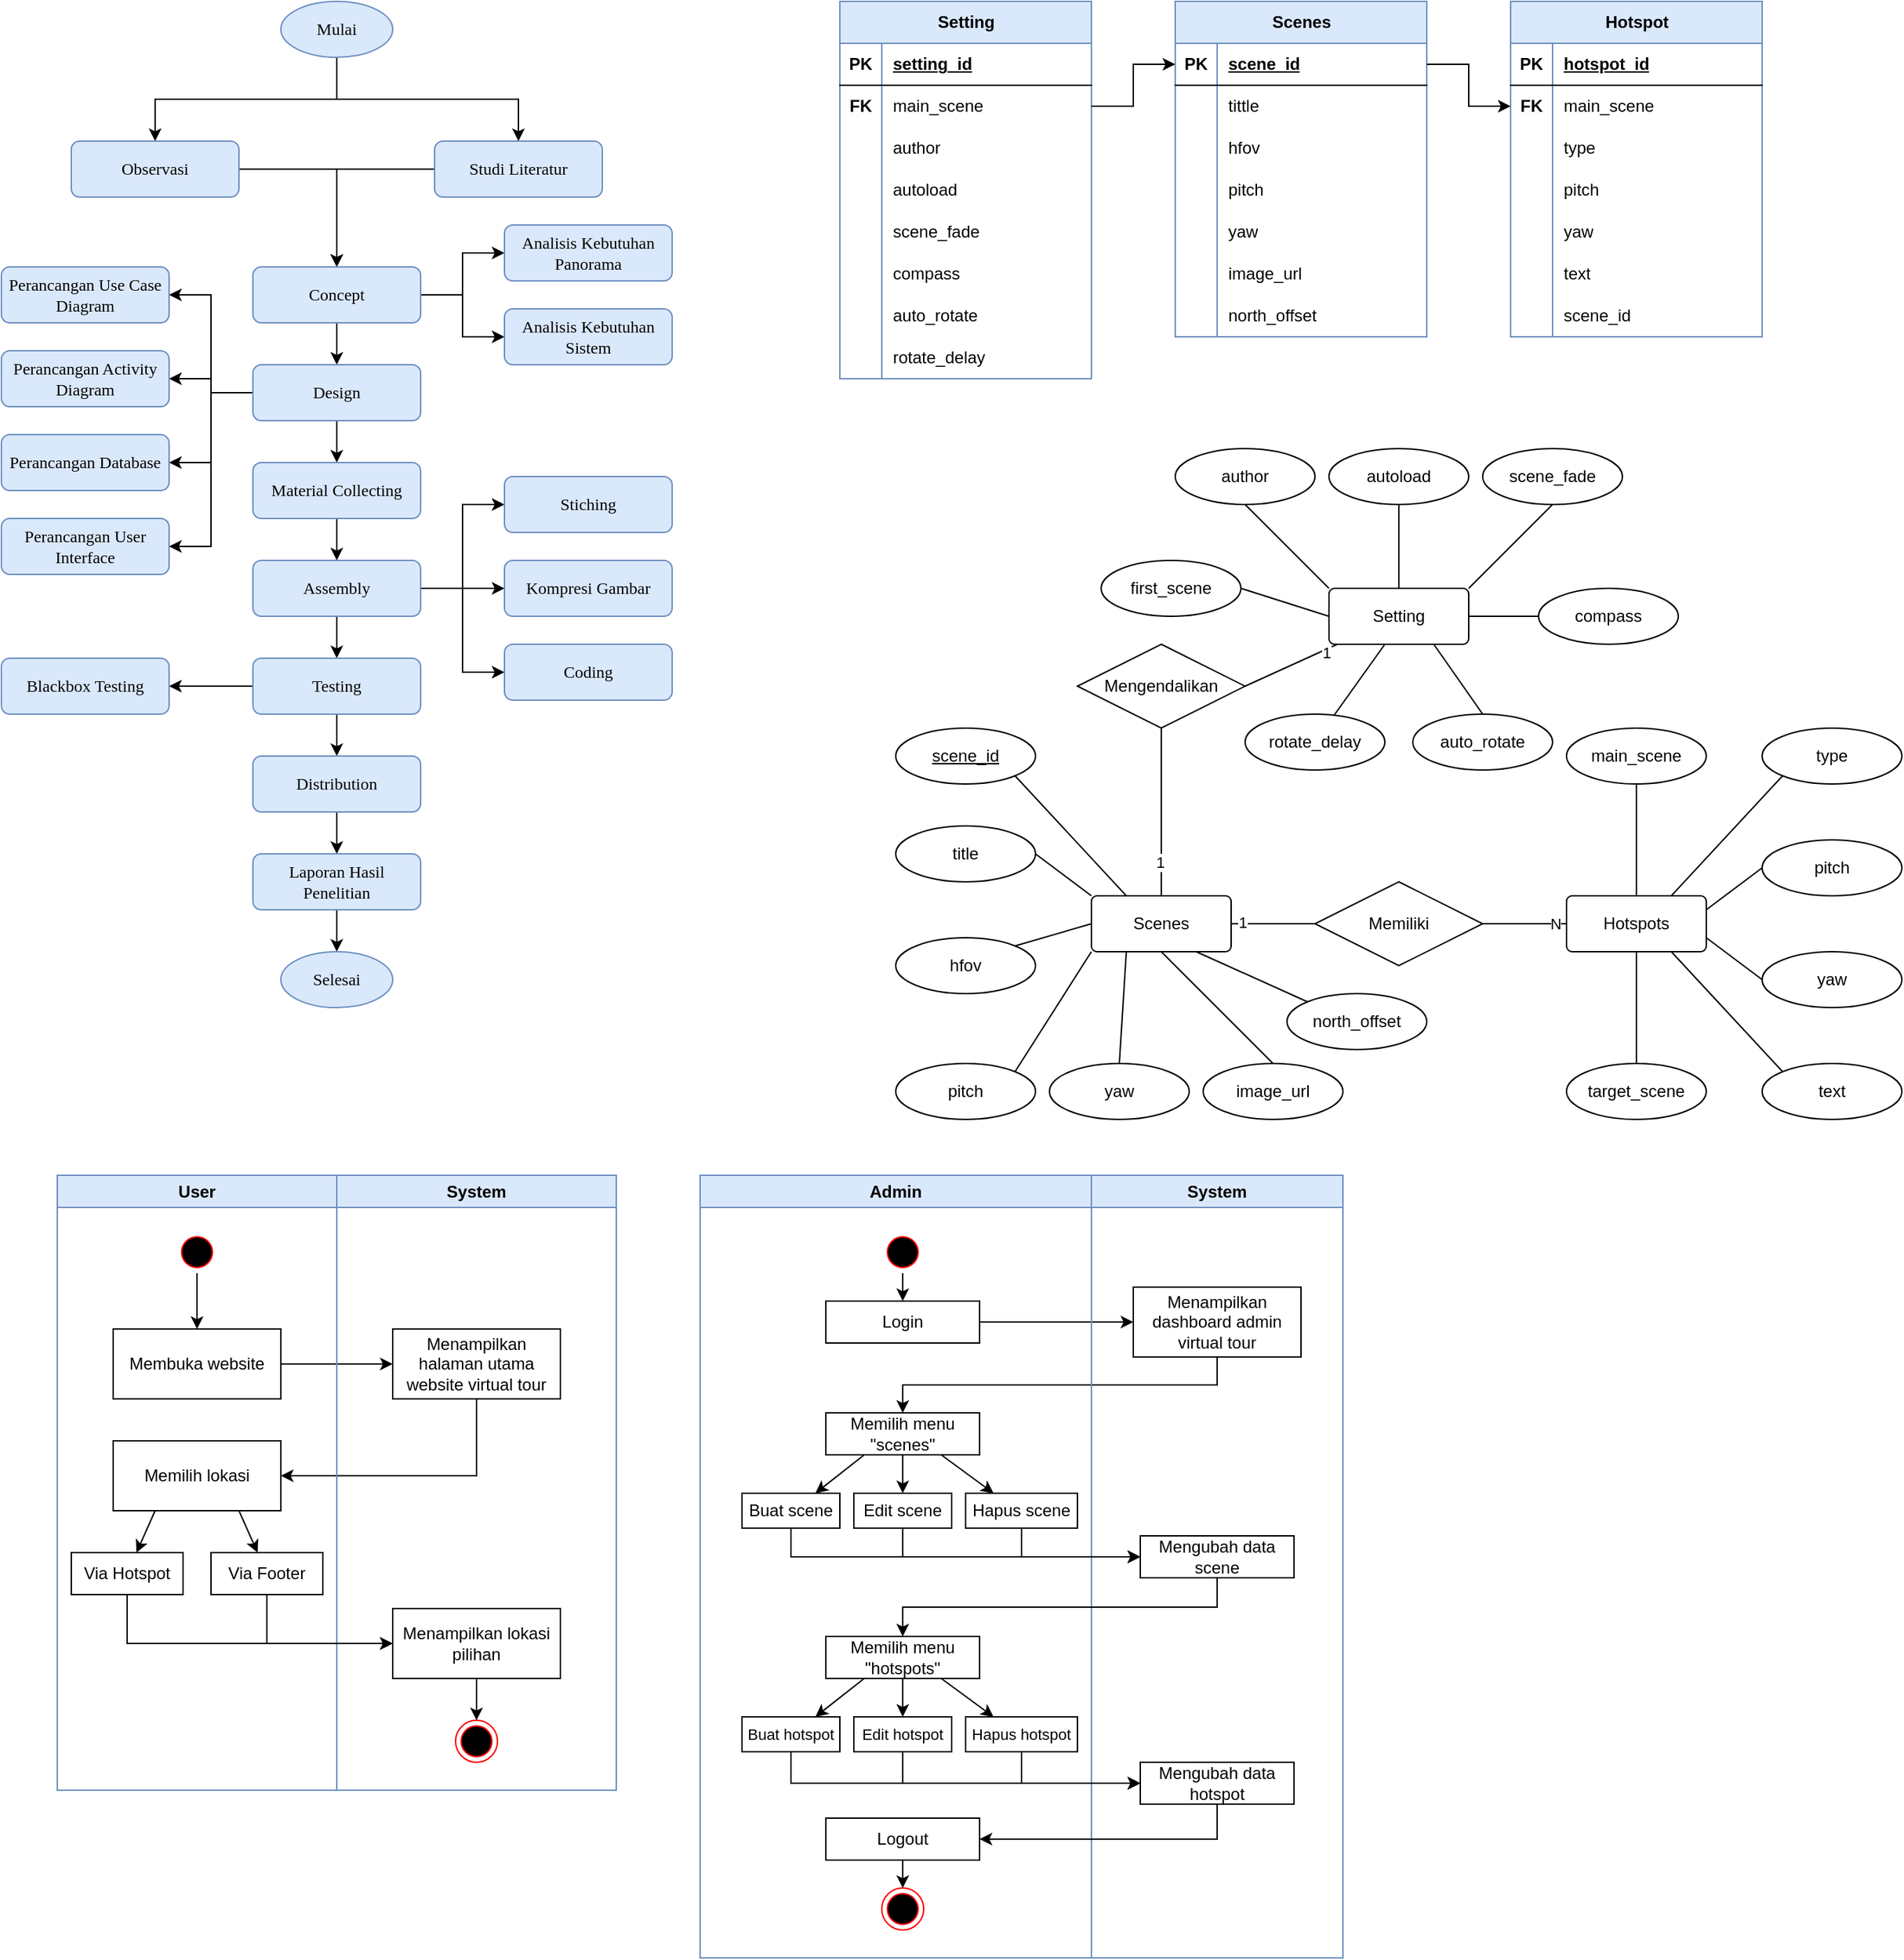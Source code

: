 <mxfile version="22.1.3" type="github">
  <diagram id="C5RBs43oDa-KdzZeNtuy" name="Page-1">
    <mxGraphModel dx="1149" dy="669" grid="1" gridSize="10" guides="1" tooltips="1" connect="1" arrows="1" fold="1" page="1" pageScale="1" pageWidth="1654" pageHeight="2336" math="0" shadow="0">
      <root>
        <mxCell id="WIyWlLk6GJQsqaUBKTNV-0" />
        <mxCell id="WIyWlLk6GJQsqaUBKTNV-1" parent="WIyWlLk6GJQsqaUBKTNV-0" />
        <mxCell id="ytPhXmYC4MN0nrOJP7rj-14" style="edgeStyle=orthogonalEdgeStyle;rounded=0;orthogonalLoop=1;jettySize=auto;html=1;exitX=0.5;exitY=1;exitDx=0;exitDy=0;entryX=0.5;entryY=0;entryDx=0;entryDy=0;" parent="WIyWlLk6GJQsqaUBKTNV-1" source="ytPhXmYC4MN0nrOJP7rj-0" target="ytPhXmYC4MN0nrOJP7rj-2" edge="1">
          <mxGeometry relative="1" as="geometry" />
        </mxCell>
        <mxCell id="ytPhXmYC4MN0nrOJP7rj-15" style="edgeStyle=orthogonalEdgeStyle;rounded=0;orthogonalLoop=1;jettySize=auto;html=1;exitX=0.5;exitY=1;exitDx=0;exitDy=0;entryX=0.5;entryY=0;entryDx=0;entryDy=0;" parent="WIyWlLk6GJQsqaUBKTNV-1" source="ytPhXmYC4MN0nrOJP7rj-0" target="ytPhXmYC4MN0nrOJP7rj-1" edge="1">
          <mxGeometry relative="1" as="geometry" />
        </mxCell>
        <mxCell id="ytPhXmYC4MN0nrOJP7rj-0" value="Mulai" style="ellipse;whiteSpace=wrap;html=1;fontFamily=Times New Roman;labelBackgroundColor=none;labelBorderColor=none;fillColor=#dae8fc;strokeColor=#6c8ebf;" parent="WIyWlLk6GJQsqaUBKTNV-1" vertex="1">
          <mxGeometry x="240" y="40" width="80" height="40" as="geometry" />
        </mxCell>
        <mxCell id="ytPhXmYC4MN0nrOJP7rj-16" style="edgeStyle=orthogonalEdgeStyle;rounded=0;orthogonalLoop=1;jettySize=auto;html=1;exitX=1;exitY=0.5;exitDx=0;exitDy=0;entryX=0.5;entryY=0;entryDx=0;entryDy=0;" parent="WIyWlLk6GJQsqaUBKTNV-1" source="ytPhXmYC4MN0nrOJP7rj-1" target="ytPhXmYC4MN0nrOJP7rj-8" edge="1">
          <mxGeometry relative="1" as="geometry" />
        </mxCell>
        <mxCell id="ytPhXmYC4MN0nrOJP7rj-1" value="Observasi" style="rounded=1;whiteSpace=wrap;html=1;fillColor=#dae8fc;strokeColor=#6c8ebf;fontFamily=Times New Roman;" parent="WIyWlLk6GJQsqaUBKTNV-1" vertex="1">
          <mxGeometry x="90" y="140" width="120" height="40" as="geometry" />
        </mxCell>
        <mxCell id="ytPhXmYC4MN0nrOJP7rj-13" style="edgeStyle=orthogonalEdgeStyle;rounded=0;orthogonalLoop=1;jettySize=auto;html=1;exitX=0;exitY=0.5;exitDx=0;exitDy=0;entryX=0.5;entryY=0;entryDx=0;entryDy=0;" parent="WIyWlLk6GJQsqaUBKTNV-1" source="ytPhXmYC4MN0nrOJP7rj-2" target="ytPhXmYC4MN0nrOJP7rj-8" edge="1">
          <mxGeometry relative="1" as="geometry" />
        </mxCell>
        <mxCell id="ytPhXmYC4MN0nrOJP7rj-2" value="Studi Literatur" style="rounded=1;whiteSpace=wrap;html=1;fillColor=#dae8fc;strokeColor=#6c8ebf;fontFamily=Times New Roman;" parent="WIyWlLk6GJQsqaUBKTNV-1" vertex="1">
          <mxGeometry x="350" y="140" width="120" height="40" as="geometry" />
        </mxCell>
        <mxCell id="ytPhXmYC4MN0nrOJP7rj-24" style="edgeStyle=orthogonalEdgeStyle;rounded=0;orthogonalLoop=1;jettySize=auto;html=1;exitX=0.5;exitY=1;exitDx=0;exitDy=0;entryX=0.5;entryY=0;entryDx=0;entryDy=0;" parent="WIyWlLk6GJQsqaUBKTNV-1" source="ytPhXmYC4MN0nrOJP7rj-8" target="ytPhXmYC4MN0nrOJP7rj-17" edge="1">
          <mxGeometry relative="1" as="geometry" />
        </mxCell>
        <mxCell id="ytPhXmYC4MN0nrOJP7rj-44" style="edgeStyle=orthogonalEdgeStyle;rounded=0;orthogonalLoop=1;jettySize=auto;html=1;exitX=1;exitY=0.5;exitDx=0;exitDy=0;entryX=0;entryY=0.5;entryDx=0;entryDy=0;" parent="WIyWlLk6GJQsqaUBKTNV-1" source="ytPhXmYC4MN0nrOJP7rj-8" target="ytPhXmYC4MN0nrOJP7rj-38" edge="1">
          <mxGeometry relative="1" as="geometry" />
        </mxCell>
        <mxCell id="ytPhXmYC4MN0nrOJP7rj-45" style="edgeStyle=orthogonalEdgeStyle;rounded=0;orthogonalLoop=1;jettySize=auto;html=1;exitX=1;exitY=0.5;exitDx=0;exitDy=0;entryX=0;entryY=0.5;entryDx=0;entryDy=0;" parent="WIyWlLk6GJQsqaUBKTNV-1" source="ytPhXmYC4MN0nrOJP7rj-8" target="ytPhXmYC4MN0nrOJP7rj-39" edge="1">
          <mxGeometry relative="1" as="geometry" />
        </mxCell>
        <mxCell id="ytPhXmYC4MN0nrOJP7rj-8" value="Concept" style="rounded=1;whiteSpace=wrap;html=1;fillColor=#dae8fc;strokeColor=#6c8ebf;fontFamily=Times New Roman;" parent="WIyWlLk6GJQsqaUBKTNV-1" vertex="1">
          <mxGeometry x="220" y="230" width="120" height="40" as="geometry" />
        </mxCell>
        <mxCell id="ytPhXmYC4MN0nrOJP7rj-25" style="edgeStyle=orthogonalEdgeStyle;rounded=0;orthogonalLoop=1;jettySize=auto;html=1;exitX=0.5;exitY=1;exitDx=0;exitDy=0;entryX=0.5;entryY=0;entryDx=0;entryDy=0;" parent="WIyWlLk6GJQsqaUBKTNV-1" source="ytPhXmYC4MN0nrOJP7rj-17" target="ytPhXmYC4MN0nrOJP7rj-18" edge="1">
          <mxGeometry relative="1" as="geometry" />
        </mxCell>
        <mxCell id="ytPhXmYC4MN0nrOJP7rj-40" style="edgeStyle=orthogonalEdgeStyle;rounded=0;orthogonalLoop=1;jettySize=auto;html=1;exitX=0;exitY=0.5;exitDx=0;exitDy=0;entryX=1;entryY=0.5;entryDx=0;entryDy=0;" parent="WIyWlLk6GJQsqaUBKTNV-1" source="ytPhXmYC4MN0nrOJP7rj-17" target="ytPhXmYC4MN0nrOJP7rj-35" edge="1">
          <mxGeometry relative="1" as="geometry" />
        </mxCell>
        <mxCell id="ytPhXmYC4MN0nrOJP7rj-41" style="edgeStyle=orthogonalEdgeStyle;rounded=0;orthogonalLoop=1;jettySize=auto;html=1;exitX=0;exitY=0.5;exitDx=0;exitDy=0;entryX=1;entryY=0.5;entryDx=0;entryDy=0;" parent="WIyWlLk6GJQsqaUBKTNV-1" source="ytPhXmYC4MN0nrOJP7rj-17" target="ytPhXmYC4MN0nrOJP7rj-34" edge="1">
          <mxGeometry relative="1" as="geometry" />
        </mxCell>
        <mxCell id="ytPhXmYC4MN0nrOJP7rj-42" style="edgeStyle=orthogonalEdgeStyle;rounded=0;orthogonalLoop=1;jettySize=auto;html=1;exitX=0;exitY=0.5;exitDx=0;exitDy=0;entryX=1;entryY=0.5;entryDx=0;entryDy=0;" parent="WIyWlLk6GJQsqaUBKTNV-1" source="ytPhXmYC4MN0nrOJP7rj-17" target="ytPhXmYC4MN0nrOJP7rj-33" edge="1">
          <mxGeometry relative="1" as="geometry" />
        </mxCell>
        <mxCell id="ytPhXmYC4MN0nrOJP7rj-43" style="edgeStyle=orthogonalEdgeStyle;rounded=0;orthogonalLoop=1;jettySize=auto;html=1;exitX=0;exitY=0.5;exitDx=0;exitDy=0;entryX=1;entryY=0.5;entryDx=0;entryDy=0;" parent="WIyWlLk6GJQsqaUBKTNV-1" source="ytPhXmYC4MN0nrOJP7rj-17" target="ytPhXmYC4MN0nrOJP7rj-32" edge="1">
          <mxGeometry relative="1" as="geometry" />
        </mxCell>
        <mxCell id="ytPhXmYC4MN0nrOJP7rj-17" value="Design" style="rounded=1;whiteSpace=wrap;html=1;fillColor=#dae8fc;strokeColor=#6c8ebf;fontFamily=Times New Roman;" parent="WIyWlLk6GJQsqaUBKTNV-1" vertex="1">
          <mxGeometry x="220" y="300" width="120" height="40" as="geometry" />
        </mxCell>
        <mxCell id="ytPhXmYC4MN0nrOJP7rj-26" style="edgeStyle=orthogonalEdgeStyle;rounded=0;orthogonalLoop=1;jettySize=auto;html=1;exitX=0.5;exitY=1;exitDx=0;exitDy=0;entryX=0.5;entryY=0;entryDx=0;entryDy=0;" parent="WIyWlLk6GJQsqaUBKTNV-1" source="ytPhXmYC4MN0nrOJP7rj-18" target="ytPhXmYC4MN0nrOJP7rj-19" edge="1">
          <mxGeometry relative="1" as="geometry" />
        </mxCell>
        <mxCell id="ytPhXmYC4MN0nrOJP7rj-18" value="Material Collecting" style="rounded=1;whiteSpace=wrap;html=1;fillColor=#dae8fc;strokeColor=#6c8ebf;fontFamily=Times New Roman;" parent="WIyWlLk6GJQsqaUBKTNV-1" vertex="1">
          <mxGeometry x="220" y="370" width="120" height="40" as="geometry" />
        </mxCell>
        <mxCell id="ytPhXmYC4MN0nrOJP7rj-27" style="edgeStyle=orthogonalEdgeStyle;rounded=0;orthogonalLoop=1;jettySize=auto;html=1;exitX=0.5;exitY=1;exitDx=0;exitDy=0;entryX=0.5;entryY=0;entryDx=0;entryDy=0;" parent="WIyWlLk6GJQsqaUBKTNV-1" source="ytPhXmYC4MN0nrOJP7rj-19" target="ytPhXmYC4MN0nrOJP7rj-20" edge="1">
          <mxGeometry relative="1" as="geometry" />
        </mxCell>
        <mxCell id="ytPhXmYC4MN0nrOJP7rj-52" style="edgeStyle=orthogonalEdgeStyle;rounded=0;orthogonalLoop=1;jettySize=auto;html=1;exitX=1;exitY=0.5;exitDx=0;exitDy=0;entryX=0;entryY=0.5;entryDx=0;entryDy=0;" parent="WIyWlLk6GJQsqaUBKTNV-1" source="ytPhXmYC4MN0nrOJP7rj-19" target="ytPhXmYC4MN0nrOJP7rj-48" edge="1">
          <mxGeometry relative="1" as="geometry" />
        </mxCell>
        <mxCell id="ytPhXmYC4MN0nrOJP7rj-53" style="edgeStyle=orthogonalEdgeStyle;rounded=0;orthogonalLoop=1;jettySize=auto;html=1;exitX=1;exitY=0.5;exitDx=0;exitDy=0;entryX=0;entryY=0.5;entryDx=0;entryDy=0;" parent="WIyWlLk6GJQsqaUBKTNV-1" source="ytPhXmYC4MN0nrOJP7rj-19" target="ytPhXmYC4MN0nrOJP7rj-49" edge="1">
          <mxGeometry relative="1" as="geometry" />
        </mxCell>
        <mxCell id="ytPhXmYC4MN0nrOJP7rj-54" style="edgeStyle=orthogonalEdgeStyle;rounded=0;orthogonalLoop=1;jettySize=auto;html=1;exitX=1;exitY=0.5;exitDx=0;exitDy=0;entryX=0;entryY=0.5;entryDx=0;entryDy=0;" parent="WIyWlLk6GJQsqaUBKTNV-1" source="ytPhXmYC4MN0nrOJP7rj-19" target="ytPhXmYC4MN0nrOJP7rj-50" edge="1">
          <mxGeometry relative="1" as="geometry" />
        </mxCell>
        <mxCell id="ytPhXmYC4MN0nrOJP7rj-19" value="Assembly" style="rounded=1;whiteSpace=wrap;html=1;fillColor=#dae8fc;strokeColor=#6c8ebf;fontFamily=Times New Roman;" parent="WIyWlLk6GJQsqaUBKTNV-1" vertex="1">
          <mxGeometry x="220" y="440" width="120" height="40" as="geometry" />
        </mxCell>
        <mxCell id="ytPhXmYC4MN0nrOJP7rj-28" style="edgeStyle=orthogonalEdgeStyle;rounded=0;orthogonalLoop=1;jettySize=auto;html=1;exitX=0.5;exitY=1;exitDx=0;exitDy=0;entryX=0.5;entryY=0;entryDx=0;entryDy=0;" parent="WIyWlLk6GJQsqaUBKTNV-1" source="ytPhXmYC4MN0nrOJP7rj-20" target="ytPhXmYC4MN0nrOJP7rj-21" edge="1">
          <mxGeometry relative="1" as="geometry" />
        </mxCell>
        <mxCell id="ytPhXmYC4MN0nrOJP7rj-47" style="edgeStyle=orthogonalEdgeStyle;rounded=0;orthogonalLoop=1;jettySize=auto;html=1;exitX=0;exitY=0.5;exitDx=0;exitDy=0;entryX=1;entryY=0.5;entryDx=0;entryDy=0;" parent="WIyWlLk6GJQsqaUBKTNV-1" source="ytPhXmYC4MN0nrOJP7rj-20" target="ytPhXmYC4MN0nrOJP7rj-31" edge="1">
          <mxGeometry relative="1" as="geometry" />
        </mxCell>
        <mxCell id="ytPhXmYC4MN0nrOJP7rj-20" value="Testing" style="rounded=1;whiteSpace=wrap;html=1;fillColor=#dae8fc;strokeColor=#6c8ebf;fontFamily=Times New Roman;" parent="WIyWlLk6GJQsqaUBKTNV-1" vertex="1">
          <mxGeometry x="220" y="510" width="120" height="40" as="geometry" />
        </mxCell>
        <mxCell id="ytPhXmYC4MN0nrOJP7rj-30" style="edgeStyle=orthogonalEdgeStyle;rounded=0;orthogonalLoop=1;jettySize=auto;html=1;exitX=0.5;exitY=1;exitDx=0;exitDy=0;entryX=0.5;entryY=0;entryDx=0;entryDy=0;" parent="WIyWlLk6GJQsqaUBKTNV-1" source="ytPhXmYC4MN0nrOJP7rj-21" target="ytPhXmYC4MN0nrOJP7rj-29" edge="1">
          <mxGeometry relative="1" as="geometry" />
        </mxCell>
        <mxCell id="ytPhXmYC4MN0nrOJP7rj-21" value="Distribution" style="rounded=1;whiteSpace=wrap;html=1;fillColor=#dae8fc;strokeColor=#6c8ebf;fontFamily=Times New Roman;" parent="WIyWlLk6GJQsqaUBKTNV-1" vertex="1">
          <mxGeometry x="220" y="580" width="120" height="40" as="geometry" />
        </mxCell>
        <mxCell id="ytPhXmYC4MN0nrOJP7rj-37" style="edgeStyle=orthogonalEdgeStyle;rounded=0;orthogonalLoop=1;jettySize=auto;html=1;exitX=0.5;exitY=1;exitDx=0;exitDy=0;entryX=0.5;entryY=0;entryDx=0;entryDy=0;" parent="WIyWlLk6GJQsqaUBKTNV-1" source="ytPhXmYC4MN0nrOJP7rj-29" target="ytPhXmYC4MN0nrOJP7rj-36" edge="1">
          <mxGeometry relative="1" as="geometry" />
        </mxCell>
        <mxCell id="ytPhXmYC4MN0nrOJP7rj-29" value="Laporan Hasil Penelitian" style="rounded=1;whiteSpace=wrap;html=1;fillColor=#dae8fc;strokeColor=#6c8ebf;fontFamily=Times New Roman;" parent="WIyWlLk6GJQsqaUBKTNV-1" vertex="1">
          <mxGeometry x="220" y="650" width="120" height="40" as="geometry" />
        </mxCell>
        <mxCell id="ytPhXmYC4MN0nrOJP7rj-31" value="Blackbox Testing" style="rounded=1;whiteSpace=wrap;html=1;fillColor=#dae8fc;strokeColor=#6c8ebf;fontFamily=Times New Roman;" parent="WIyWlLk6GJQsqaUBKTNV-1" vertex="1">
          <mxGeometry x="40" y="510" width="120" height="40" as="geometry" />
        </mxCell>
        <mxCell id="ytPhXmYC4MN0nrOJP7rj-32" value="Perancangan Use Case Diagram" style="rounded=1;whiteSpace=wrap;html=1;fillColor=#dae8fc;strokeColor=#6c8ebf;fontFamily=Times New Roman;" parent="WIyWlLk6GJQsqaUBKTNV-1" vertex="1">
          <mxGeometry x="40" y="230" width="120" height="40" as="geometry" />
        </mxCell>
        <mxCell id="ytPhXmYC4MN0nrOJP7rj-33" value="Perancangan Activity Diagram" style="rounded=1;whiteSpace=wrap;html=1;fillColor=#dae8fc;strokeColor=#6c8ebf;fontFamily=Times New Roman;" parent="WIyWlLk6GJQsqaUBKTNV-1" vertex="1">
          <mxGeometry x="40" y="290" width="120" height="40" as="geometry" />
        </mxCell>
        <mxCell id="ytPhXmYC4MN0nrOJP7rj-34" value="Perancangan Database" style="rounded=1;whiteSpace=wrap;html=1;fillColor=#dae8fc;strokeColor=#6c8ebf;fontFamily=Times New Roman;" parent="WIyWlLk6GJQsqaUBKTNV-1" vertex="1">
          <mxGeometry x="40" y="350" width="120" height="40" as="geometry" />
        </mxCell>
        <mxCell id="ytPhXmYC4MN0nrOJP7rj-35" value="Perancangan User Interface" style="rounded=1;whiteSpace=wrap;html=1;fillColor=#dae8fc;strokeColor=#6c8ebf;fontFamily=Times New Roman;" parent="WIyWlLk6GJQsqaUBKTNV-1" vertex="1">
          <mxGeometry x="40" y="410" width="120" height="40" as="geometry" />
        </mxCell>
        <mxCell id="ytPhXmYC4MN0nrOJP7rj-36" value="Selesai" style="ellipse;whiteSpace=wrap;html=1;fontFamily=Times New Roman;labelBackgroundColor=none;labelBorderColor=none;fillColor=#dae8fc;strokeColor=#6c8ebf;" parent="WIyWlLk6GJQsqaUBKTNV-1" vertex="1">
          <mxGeometry x="240" y="720" width="80" height="40" as="geometry" />
        </mxCell>
        <mxCell id="ytPhXmYC4MN0nrOJP7rj-38" value="Analisis Kebutuhan Panorama" style="rounded=1;whiteSpace=wrap;html=1;fillColor=#dae8fc;strokeColor=#6c8ebf;fontFamily=Times New Roman;" parent="WIyWlLk6GJQsqaUBKTNV-1" vertex="1">
          <mxGeometry x="400" y="200" width="120" height="40" as="geometry" />
        </mxCell>
        <mxCell id="ytPhXmYC4MN0nrOJP7rj-39" value="Analisis Kebutuhan Sistem" style="rounded=1;whiteSpace=wrap;html=1;fillColor=#dae8fc;strokeColor=#6c8ebf;fontFamily=Times New Roman;" parent="WIyWlLk6GJQsqaUBKTNV-1" vertex="1">
          <mxGeometry x="400" y="260" width="120" height="40" as="geometry" />
        </mxCell>
        <mxCell id="ytPhXmYC4MN0nrOJP7rj-48" value="Stiching" style="rounded=1;whiteSpace=wrap;html=1;fillColor=#dae8fc;strokeColor=#6c8ebf;fontFamily=Times New Roman;" parent="WIyWlLk6GJQsqaUBKTNV-1" vertex="1">
          <mxGeometry x="400" y="380" width="120" height="40" as="geometry" />
        </mxCell>
        <mxCell id="ytPhXmYC4MN0nrOJP7rj-49" value="Kompresi Gambar" style="rounded=1;whiteSpace=wrap;html=1;fillColor=#dae8fc;strokeColor=#6c8ebf;fontFamily=Times New Roman;" parent="WIyWlLk6GJQsqaUBKTNV-1" vertex="1">
          <mxGeometry x="400" y="440" width="120" height="40" as="geometry" />
        </mxCell>
        <mxCell id="ytPhXmYC4MN0nrOJP7rj-50" value="Coding" style="rounded=1;whiteSpace=wrap;html=1;fillColor=#dae8fc;strokeColor=#6c8ebf;fontFamily=Times New Roman;" parent="WIyWlLk6GJQsqaUBKTNV-1" vertex="1">
          <mxGeometry x="400" y="500" width="120" height="40" as="geometry" />
        </mxCell>
        <mxCell id="5J4HjFlGgLAQJjushALg-130" style="rounded=0;orthogonalLoop=1;jettySize=auto;html=1;entryX=1;entryY=0.5;entryDx=0;entryDy=0;endArrow=none;endFill=0;" parent="WIyWlLk6GJQsqaUBKTNV-1" source="5J4HjFlGgLAQJjushALg-0" target="5J4HjFlGgLAQJjushALg-127" edge="1">
          <mxGeometry relative="1" as="geometry">
            <mxPoint x="920" y="510" as="targetPoint" />
          </mxGeometry>
        </mxCell>
        <mxCell id="5J4HjFlGgLAQJjushALg-137" value="1" style="edgeLabel;html=1;align=center;verticalAlign=middle;resizable=0;points=[];" parent="5J4HjFlGgLAQJjushALg-130" vertex="1" connectable="0">
          <mxGeometry x="-0.655" y="-1" relative="1" as="geometry">
            <mxPoint x="4" y="1" as="offset" />
          </mxGeometry>
        </mxCell>
        <mxCell id="5J4HjFlGgLAQJjushALg-165" style="rounded=0;orthogonalLoop=1;jettySize=auto;html=1;exitX=0.75;exitY=1;exitDx=0;exitDy=0;entryX=0.5;entryY=0;entryDx=0;entryDy=0;endArrow=none;endFill=0;" parent="WIyWlLk6GJQsqaUBKTNV-1" source="5J4HjFlGgLAQJjushALg-0" target="5J4HjFlGgLAQJjushALg-162" edge="1">
          <mxGeometry relative="1" as="geometry" />
        </mxCell>
        <mxCell id="5J4HjFlGgLAQJjushALg-166" style="rounded=0;orthogonalLoop=1;jettySize=auto;html=1;exitX=0.5;exitY=0;exitDx=0;exitDy=0;entryX=0.5;entryY=1;entryDx=0;entryDy=0;endArrow=none;endFill=0;" parent="WIyWlLk6GJQsqaUBKTNV-1" source="5J4HjFlGgLAQJjushALg-0" target="5J4HjFlGgLAQJjushALg-159" edge="1">
          <mxGeometry relative="1" as="geometry" />
        </mxCell>
        <mxCell id="5J4HjFlGgLAQJjushALg-167" style="rounded=0;orthogonalLoop=1;jettySize=auto;html=1;exitX=1;exitY=0.5;exitDx=0;exitDy=0;entryX=0;entryY=0.5;entryDx=0;entryDy=0;endArrow=none;endFill=0;" parent="WIyWlLk6GJQsqaUBKTNV-1" source="5J4HjFlGgLAQJjushALg-0" target="5J4HjFlGgLAQJjushALg-161" edge="1">
          <mxGeometry relative="1" as="geometry" />
        </mxCell>
        <mxCell id="5J4HjFlGgLAQJjushALg-168" style="rounded=0;orthogonalLoop=1;jettySize=auto;html=1;exitX=1;exitY=0;exitDx=0;exitDy=0;entryX=0.5;entryY=1;entryDx=0;entryDy=0;endArrow=none;endFill=0;" parent="WIyWlLk6GJQsqaUBKTNV-1" source="5J4HjFlGgLAQJjushALg-0" target="5J4HjFlGgLAQJjushALg-160" edge="1">
          <mxGeometry relative="1" as="geometry" />
        </mxCell>
        <mxCell id="5J4HjFlGgLAQJjushALg-169" style="rounded=0;orthogonalLoop=1;jettySize=auto;html=1;exitX=0;exitY=0;exitDx=0;exitDy=0;entryX=0.5;entryY=1;entryDx=0;entryDy=0;endArrow=none;endFill=0;" parent="WIyWlLk6GJQsqaUBKTNV-1" source="5J4HjFlGgLAQJjushALg-0" target="5J4HjFlGgLAQJjushALg-117" edge="1">
          <mxGeometry relative="1" as="geometry" />
        </mxCell>
        <mxCell id="5J4HjFlGgLAQJjushALg-170" style="rounded=0;orthogonalLoop=1;jettySize=auto;html=1;exitX=0;exitY=0.5;exitDx=0;exitDy=0;entryX=1;entryY=0.5;entryDx=0;entryDy=0;endArrow=none;endFill=0;" parent="WIyWlLk6GJQsqaUBKTNV-1" source="5J4HjFlGgLAQJjushALg-0" target="5J4HjFlGgLAQJjushALg-116" edge="1">
          <mxGeometry relative="1" as="geometry" />
        </mxCell>
        <mxCell id="5J4HjFlGgLAQJjushALg-0" value="Setting" style="rounded=1;arcSize=10;whiteSpace=wrap;html=1;align=center;" parent="WIyWlLk6GJQsqaUBKTNV-1" vertex="1">
          <mxGeometry x="990" y="460" width="100" height="40" as="geometry" />
        </mxCell>
        <mxCell id="5J4HjFlGgLAQJjushALg-124" style="edgeStyle=orthogonalEdgeStyle;rounded=0;orthogonalLoop=1;jettySize=auto;html=1;exitX=1;exitY=0.5;exitDx=0;exitDy=0;entryX=0;entryY=0.5;entryDx=0;entryDy=0;endArrow=none;endFill=0;" parent="WIyWlLk6GJQsqaUBKTNV-1" source="5J4HjFlGgLAQJjushALg-1" target="5J4HjFlGgLAQJjushALg-16" edge="1">
          <mxGeometry relative="1" as="geometry" />
        </mxCell>
        <mxCell id="5J4HjFlGgLAQJjushALg-139" value="1" style="edgeLabel;html=1;align=center;verticalAlign=middle;resizable=0;points=[];" parent="5J4HjFlGgLAQJjushALg-124" vertex="1" connectable="0">
          <mxGeometry x="-0.747" y="1" relative="1" as="geometry">
            <mxPoint as="offset" />
          </mxGeometry>
        </mxCell>
        <mxCell id="5J4HjFlGgLAQJjushALg-145" style="rounded=0;orthogonalLoop=1;jettySize=auto;html=1;exitX=0;exitY=0;exitDx=0;exitDy=0;entryX=1;entryY=0.5;entryDx=0;entryDy=0;endArrow=none;endFill=0;" parent="WIyWlLk6GJQsqaUBKTNV-1" source="5J4HjFlGgLAQJjushALg-1" target="5J4HjFlGgLAQJjushALg-17" edge="1">
          <mxGeometry relative="1" as="geometry" />
        </mxCell>
        <mxCell id="5J4HjFlGgLAQJjushALg-147" style="rounded=0;orthogonalLoop=1;jettySize=auto;html=1;exitX=0;exitY=0.5;exitDx=0;exitDy=0;entryX=1;entryY=0;entryDx=0;entryDy=0;endArrow=none;endFill=0;" parent="WIyWlLk6GJQsqaUBKTNV-1" source="5J4HjFlGgLAQJjushALg-1" target="5J4HjFlGgLAQJjushALg-114" edge="1">
          <mxGeometry relative="1" as="geometry" />
        </mxCell>
        <mxCell id="5J4HjFlGgLAQJjushALg-148" style="rounded=0;orthogonalLoop=1;jettySize=auto;html=1;exitX=0;exitY=1;exitDx=0;exitDy=0;entryX=1;entryY=0;entryDx=0;entryDy=0;endArrow=none;endFill=0;" parent="WIyWlLk6GJQsqaUBKTNV-1" source="5J4HjFlGgLAQJjushALg-1" target="5J4HjFlGgLAQJjushALg-118" edge="1">
          <mxGeometry relative="1" as="geometry" />
        </mxCell>
        <mxCell id="5J4HjFlGgLAQJjushALg-149" style="rounded=0;orthogonalLoop=1;jettySize=auto;html=1;exitX=0.25;exitY=1;exitDx=0;exitDy=0;entryX=0.5;entryY=0;entryDx=0;entryDy=0;endArrow=none;endFill=0;" parent="WIyWlLk6GJQsqaUBKTNV-1" source="5J4HjFlGgLAQJjushALg-1" target="5J4HjFlGgLAQJjushALg-119" edge="1">
          <mxGeometry relative="1" as="geometry" />
        </mxCell>
        <mxCell id="5J4HjFlGgLAQJjushALg-150" style="rounded=0;orthogonalLoop=1;jettySize=auto;html=1;exitX=0.5;exitY=1;exitDx=0;exitDy=0;entryX=0.5;entryY=0;entryDx=0;entryDy=0;endArrow=none;endFill=0;" parent="WIyWlLk6GJQsqaUBKTNV-1" source="5J4HjFlGgLAQJjushALg-1" target="5J4HjFlGgLAQJjushALg-120" edge="1">
          <mxGeometry relative="1" as="geometry" />
        </mxCell>
        <mxCell id="5J4HjFlGgLAQJjushALg-151" style="rounded=0;orthogonalLoop=1;jettySize=auto;html=1;exitX=0.75;exitY=1;exitDx=0;exitDy=0;entryX=0;entryY=0;entryDx=0;entryDy=0;endArrow=none;endFill=0;" parent="WIyWlLk6GJQsqaUBKTNV-1" source="5J4HjFlGgLAQJjushALg-1" target="5J4HjFlGgLAQJjushALg-121" edge="1">
          <mxGeometry relative="1" as="geometry" />
        </mxCell>
        <mxCell id="5J4HjFlGgLAQJjushALg-1" value="Scenes" style="rounded=1;arcSize=10;whiteSpace=wrap;html=1;align=center;" parent="WIyWlLk6GJQsqaUBKTNV-1" vertex="1">
          <mxGeometry x="820" y="680" width="100" height="40" as="geometry" />
        </mxCell>
        <mxCell id="5J4HjFlGgLAQJjushALg-152" style="rounded=0;orthogonalLoop=1;jettySize=auto;html=1;exitX=1;exitY=0.25;exitDx=0;exitDy=0;entryX=0;entryY=0.5;entryDx=0;entryDy=0;endArrow=none;endFill=0;" parent="WIyWlLk6GJQsqaUBKTNV-1" source="5J4HjFlGgLAQJjushALg-2" target="5J4HjFlGgLAQJjushALg-132" edge="1">
          <mxGeometry relative="1" as="geometry" />
        </mxCell>
        <mxCell id="5J4HjFlGgLAQJjushALg-153" style="rounded=0;orthogonalLoop=1;jettySize=auto;html=1;exitX=1;exitY=0.75;exitDx=0;exitDy=0;entryX=0;entryY=0.5;entryDx=0;entryDy=0;endArrow=none;endFill=0;" parent="WIyWlLk6GJQsqaUBKTNV-1" source="5J4HjFlGgLAQJjushALg-2" target="5J4HjFlGgLAQJjushALg-133" edge="1">
          <mxGeometry relative="1" as="geometry" />
        </mxCell>
        <mxCell id="5J4HjFlGgLAQJjushALg-155" style="rounded=0;orthogonalLoop=1;jettySize=auto;html=1;exitX=0.5;exitY=1;exitDx=0;exitDy=0;entryX=0.5;entryY=0;entryDx=0;entryDy=0;endArrow=none;endFill=0;" parent="WIyWlLk6GJQsqaUBKTNV-1" source="5J4HjFlGgLAQJjushALg-2" target="5J4HjFlGgLAQJjushALg-135" edge="1">
          <mxGeometry relative="1" as="geometry" />
        </mxCell>
        <mxCell id="5J4HjFlGgLAQJjushALg-156" style="rounded=0;orthogonalLoop=1;jettySize=auto;html=1;exitX=0.75;exitY=0;exitDx=0;exitDy=0;entryX=0;entryY=1;entryDx=0;entryDy=0;endArrow=none;endFill=0;" parent="WIyWlLk6GJQsqaUBKTNV-1" source="5J4HjFlGgLAQJjushALg-2" target="5J4HjFlGgLAQJjushALg-131" edge="1">
          <mxGeometry relative="1" as="geometry" />
        </mxCell>
        <mxCell id="5J4HjFlGgLAQJjushALg-157" style="rounded=0;orthogonalLoop=1;jettySize=auto;html=1;exitX=0.5;exitY=0;exitDx=0;exitDy=0;entryX=0.5;entryY=1;entryDx=0;entryDy=0;endArrow=none;endFill=0;" parent="WIyWlLk6GJQsqaUBKTNV-1" source="5J4HjFlGgLAQJjushALg-2" target="5J4HjFlGgLAQJjushALg-115" edge="1">
          <mxGeometry relative="1" as="geometry" />
        </mxCell>
        <mxCell id="5J4HjFlGgLAQJjushALg-158" style="rounded=0;orthogonalLoop=1;jettySize=auto;html=1;exitX=0.75;exitY=1;exitDx=0;exitDy=0;entryX=0;entryY=0;entryDx=0;entryDy=0;endArrow=none;endFill=0;" parent="WIyWlLk6GJQsqaUBKTNV-1" source="5J4HjFlGgLAQJjushALg-2" target="5J4HjFlGgLAQJjushALg-134" edge="1">
          <mxGeometry relative="1" as="geometry" />
        </mxCell>
        <mxCell id="5J4HjFlGgLAQJjushALg-2" value="Hotspots" style="rounded=1;arcSize=10;whiteSpace=wrap;html=1;align=center;" parent="WIyWlLk6GJQsqaUBKTNV-1" vertex="1">
          <mxGeometry x="1160" y="680" width="100" height="40" as="geometry" />
        </mxCell>
        <mxCell id="5J4HjFlGgLAQJjushALg-125" style="edgeStyle=orthogonalEdgeStyle;rounded=0;orthogonalLoop=1;jettySize=auto;html=1;exitX=1;exitY=0.5;exitDx=0;exitDy=0;endArrow=none;endFill=0;" parent="WIyWlLk6GJQsqaUBKTNV-1" source="5J4HjFlGgLAQJjushALg-16" target="5J4HjFlGgLAQJjushALg-2" edge="1">
          <mxGeometry relative="1" as="geometry" />
        </mxCell>
        <mxCell id="5J4HjFlGgLAQJjushALg-140" value="N" style="edgeLabel;html=1;align=center;verticalAlign=middle;resizable=0;points=[];" parent="5J4HjFlGgLAQJjushALg-125" vertex="1" connectable="0">
          <mxGeometry x="0.681" y="1" relative="1" as="geometry">
            <mxPoint x="1" y="1" as="offset" />
          </mxGeometry>
        </mxCell>
        <mxCell id="5J4HjFlGgLAQJjushALg-16" value="Memiliki" style="shape=rhombus;perimeter=rhombusPerimeter;whiteSpace=wrap;html=1;align=center;" parent="WIyWlLk6GJQsqaUBKTNV-1" vertex="1">
          <mxGeometry x="980" y="670" width="120" height="60" as="geometry" />
        </mxCell>
        <mxCell id="5J4HjFlGgLAQJjushALg-17" value="title" style="ellipse;whiteSpace=wrap;html=1;align=center;" parent="WIyWlLk6GJQsqaUBKTNV-1" vertex="1">
          <mxGeometry x="680" y="630" width="100" height="40" as="geometry" />
        </mxCell>
        <mxCell id="5J4HjFlGgLAQJjushALg-3" value="Scenes" style="shape=table;startSize=30;container=1;collapsible=1;childLayout=tableLayout;fixedRows=1;rowLines=0;fontStyle=1;align=center;resizeLast=1;html=1;fillColor=#dae8fc;strokeColor=#6c8ebf;" parent="WIyWlLk6GJQsqaUBKTNV-1" vertex="1">
          <mxGeometry x="880" y="40" width="180" height="240" as="geometry">
            <mxRectangle x="750" y="370" width="70" height="30" as="alternateBounds" />
          </mxGeometry>
        </mxCell>
        <mxCell id="5J4HjFlGgLAQJjushALg-4" value="" style="shape=tableRow;horizontal=0;startSize=0;swimlaneHead=0;swimlaneBody=0;fillColor=none;collapsible=0;dropTarget=0;points=[[0,0.5],[1,0.5]];portConstraint=eastwest;top=0;left=0;right=0;bottom=1;" parent="5J4HjFlGgLAQJjushALg-3" vertex="1">
          <mxGeometry y="30" width="180" height="30" as="geometry" />
        </mxCell>
        <mxCell id="5J4HjFlGgLAQJjushALg-5" value="PK" style="shape=partialRectangle;connectable=0;fillColor=none;top=0;left=0;bottom=0;right=0;fontStyle=1;overflow=hidden;whiteSpace=wrap;html=1;" parent="5J4HjFlGgLAQJjushALg-4" vertex="1">
          <mxGeometry width="30" height="30" as="geometry">
            <mxRectangle width="30" height="30" as="alternateBounds" />
          </mxGeometry>
        </mxCell>
        <mxCell id="5J4HjFlGgLAQJjushALg-6" value="scene_id" style="shape=partialRectangle;connectable=0;fillColor=none;top=0;left=0;bottom=0;right=0;align=left;spacingLeft=6;fontStyle=5;overflow=hidden;whiteSpace=wrap;html=1;" parent="5J4HjFlGgLAQJjushALg-4" vertex="1">
          <mxGeometry x="30" width="150" height="30" as="geometry">
            <mxRectangle width="150" height="30" as="alternateBounds" />
          </mxGeometry>
        </mxCell>
        <mxCell id="5J4HjFlGgLAQJjushALg-7" value="" style="shape=tableRow;horizontal=0;startSize=0;swimlaneHead=0;swimlaneBody=0;fillColor=none;collapsible=0;dropTarget=0;points=[[0,0.5],[1,0.5]];portConstraint=eastwest;top=0;left=0;right=0;bottom=0;" parent="5J4HjFlGgLAQJjushALg-3" vertex="1">
          <mxGeometry y="60" width="180" height="30" as="geometry" />
        </mxCell>
        <mxCell id="5J4HjFlGgLAQJjushALg-8" value="" style="shape=partialRectangle;connectable=0;fillColor=none;top=0;left=0;bottom=0;right=0;editable=1;overflow=hidden;whiteSpace=wrap;html=1;" parent="5J4HjFlGgLAQJjushALg-7" vertex="1">
          <mxGeometry width="30" height="30" as="geometry">
            <mxRectangle width="30" height="30" as="alternateBounds" />
          </mxGeometry>
        </mxCell>
        <mxCell id="5J4HjFlGgLAQJjushALg-9" value="tittle" style="shape=partialRectangle;connectable=0;fillColor=none;top=0;left=0;bottom=0;right=0;align=left;spacingLeft=6;overflow=hidden;whiteSpace=wrap;html=1;" parent="5J4HjFlGgLAQJjushALg-7" vertex="1">
          <mxGeometry x="30" width="150" height="30" as="geometry">
            <mxRectangle width="150" height="30" as="alternateBounds" />
          </mxGeometry>
        </mxCell>
        <mxCell id="5J4HjFlGgLAQJjushALg-10" value="" style="shape=tableRow;horizontal=0;startSize=0;swimlaneHead=0;swimlaneBody=0;fillColor=none;collapsible=0;dropTarget=0;points=[[0,0.5],[1,0.5]];portConstraint=eastwest;top=0;left=0;right=0;bottom=0;" parent="5J4HjFlGgLAQJjushALg-3" vertex="1">
          <mxGeometry y="90" width="180" height="30" as="geometry" />
        </mxCell>
        <mxCell id="5J4HjFlGgLAQJjushALg-11" value="" style="shape=partialRectangle;connectable=0;fillColor=none;top=0;left=0;bottom=0;right=0;editable=1;overflow=hidden;whiteSpace=wrap;html=1;" parent="5J4HjFlGgLAQJjushALg-10" vertex="1">
          <mxGeometry width="30" height="30" as="geometry">
            <mxRectangle width="30" height="30" as="alternateBounds" />
          </mxGeometry>
        </mxCell>
        <mxCell id="5J4HjFlGgLAQJjushALg-12" value="hfov" style="shape=partialRectangle;connectable=0;fillColor=none;top=0;left=0;bottom=0;right=0;align=left;spacingLeft=6;overflow=hidden;whiteSpace=wrap;html=1;" parent="5J4HjFlGgLAQJjushALg-10" vertex="1">
          <mxGeometry x="30" width="150" height="30" as="geometry">
            <mxRectangle width="150" height="30" as="alternateBounds" />
          </mxGeometry>
        </mxCell>
        <mxCell id="5J4HjFlGgLAQJjushALg-13" value="" style="shape=tableRow;horizontal=0;startSize=0;swimlaneHead=0;swimlaneBody=0;fillColor=none;collapsible=0;dropTarget=0;points=[[0,0.5],[1,0.5]];portConstraint=eastwest;top=0;left=0;right=0;bottom=0;" parent="5J4HjFlGgLAQJjushALg-3" vertex="1">
          <mxGeometry y="120" width="180" height="30" as="geometry" />
        </mxCell>
        <mxCell id="5J4HjFlGgLAQJjushALg-14" value="" style="shape=partialRectangle;connectable=0;fillColor=none;top=0;left=0;bottom=0;right=0;editable=1;overflow=hidden;whiteSpace=wrap;html=1;" parent="5J4HjFlGgLAQJjushALg-13" vertex="1">
          <mxGeometry width="30" height="30" as="geometry">
            <mxRectangle width="30" height="30" as="alternateBounds" />
          </mxGeometry>
        </mxCell>
        <mxCell id="5J4HjFlGgLAQJjushALg-15" value="pitch" style="shape=partialRectangle;connectable=0;fillColor=none;top=0;left=0;bottom=0;right=0;align=left;spacingLeft=6;overflow=hidden;whiteSpace=wrap;html=1;" parent="5J4HjFlGgLAQJjushALg-13" vertex="1">
          <mxGeometry x="30" width="150" height="30" as="geometry">
            <mxRectangle width="150" height="30" as="alternateBounds" />
          </mxGeometry>
        </mxCell>
        <mxCell id="5J4HjFlGgLAQJjushALg-21" value="" style="shape=tableRow;horizontal=0;startSize=0;swimlaneHead=0;swimlaneBody=0;fillColor=none;collapsible=0;dropTarget=0;points=[[0,0.5],[1,0.5]];portConstraint=eastwest;top=0;left=0;right=0;bottom=0;" parent="5J4HjFlGgLAQJjushALg-3" vertex="1">
          <mxGeometry y="150" width="180" height="30" as="geometry" />
        </mxCell>
        <mxCell id="5J4HjFlGgLAQJjushALg-22" value="" style="shape=partialRectangle;connectable=0;fillColor=none;top=0;left=0;bottom=0;right=0;editable=1;overflow=hidden;whiteSpace=wrap;html=1;" parent="5J4HjFlGgLAQJjushALg-21" vertex="1">
          <mxGeometry width="30" height="30" as="geometry">
            <mxRectangle width="30" height="30" as="alternateBounds" />
          </mxGeometry>
        </mxCell>
        <mxCell id="5J4HjFlGgLAQJjushALg-23" value="yaw" style="shape=partialRectangle;connectable=0;fillColor=none;top=0;left=0;bottom=0;right=0;align=left;spacingLeft=6;overflow=hidden;whiteSpace=wrap;html=1;" parent="5J4HjFlGgLAQJjushALg-21" vertex="1">
          <mxGeometry x="30" width="150" height="30" as="geometry">
            <mxRectangle width="150" height="30" as="alternateBounds" />
          </mxGeometry>
        </mxCell>
        <mxCell id="5J4HjFlGgLAQJjushALg-24" value="" style="shape=tableRow;horizontal=0;startSize=0;swimlaneHead=0;swimlaneBody=0;fillColor=none;collapsible=0;dropTarget=0;points=[[0,0.5],[1,0.5]];portConstraint=eastwest;top=0;left=0;right=0;bottom=0;" parent="5J4HjFlGgLAQJjushALg-3" vertex="1">
          <mxGeometry y="180" width="180" height="30" as="geometry" />
        </mxCell>
        <mxCell id="5J4HjFlGgLAQJjushALg-25" value="" style="shape=partialRectangle;connectable=0;fillColor=none;top=0;left=0;bottom=0;right=0;editable=1;overflow=hidden;whiteSpace=wrap;html=1;" parent="5J4HjFlGgLAQJjushALg-24" vertex="1">
          <mxGeometry width="30" height="30" as="geometry">
            <mxRectangle width="30" height="30" as="alternateBounds" />
          </mxGeometry>
        </mxCell>
        <mxCell id="5J4HjFlGgLAQJjushALg-26" value="image_url" style="shape=partialRectangle;connectable=0;fillColor=none;top=0;left=0;bottom=0;right=0;align=left;spacingLeft=6;overflow=hidden;whiteSpace=wrap;html=1;" parent="5J4HjFlGgLAQJjushALg-24" vertex="1">
          <mxGeometry x="30" width="150" height="30" as="geometry">
            <mxRectangle width="150" height="30" as="alternateBounds" />
          </mxGeometry>
        </mxCell>
        <mxCell id="5J4HjFlGgLAQJjushALg-27" value="" style="shape=tableRow;horizontal=0;startSize=0;swimlaneHead=0;swimlaneBody=0;fillColor=none;collapsible=0;dropTarget=0;points=[[0,0.5],[1,0.5]];portConstraint=eastwest;top=0;left=0;right=0;bottom=0;" parent="5J4HjFlGgLAQJjushALg-3" vertex="1">
          <mxGeometry y="210" width="180" height="30" as="geometry" />
        </mxCell>
        <mxCell id="5J4HjFlGgLAQJjushALg-28" value="" style="shape=partialRectangle;connectable=0;fillColor=none;top=0;left=0;bottom=0;right=0;editable=1;overflow=hidden;whiteSpace=wrap;html=1;" parent="5J4HjFlGgLAQJjushALg-27" vertex="1">
          <mxGeometry width="30" height="30" as="geometry">
            <mxRectangle width="30" height="30" as="alternateBounds" />
          </mxGeometry>
        </mxCell>
        <mxCell id="5J4HjFlGgLAQJjushALg-29" value="north_offset" style="shape=partialRectangle;connectable=0;fillColor=none;top=0;left=0;bottom=0;right=0;align=left;spacingLeft=6;overflow=hidden;whiteSpace=wrap;html=1;" parent="5J4HjFlGgLAQJjushALg-27" vertex="1">
          <mxGeometry x="30" width="150" height="30" as="geometry">
            <mxRectangle width="150" height="30" as="alternateBounds" />
          </mxGeometry>
        </mxCell>
        <mxCell id="5J4HjFlGgLAQJjushALg-62" value="Setting" style="shape=table;startSize=30;container=1;collapsible=1;childLayout=tableLayout;fixedRows=1;rowLines=0;fontStyle=1;align=center;resizeLast=1;html=1;fillColor=#dae8fc;strokeColor=#6c8ebf;" parent="WIyWlLk6GJQsqaUBKTNV-1" vertex="1">
          <mxGeometry x="640" y="40" width="180" height="270" as="geometry">
            <mxRectangle x="750" y="370" width="70" height="30" as="alternateBounds" />
          </mxGeometry>
        </mxCell>
        <mxCell id="5J4HjFlGgLAQJjushALg-63" value="" style="shape=tableRow;horizontal=0;startSize=0;swimlaneHead=0;swimlaneBody=0;fillColor=none;collapsible=0;dropTarget=0;points=[[0,0.5],[1,0.5]];portConstraint=eastwest;top=0;left=0;right=0;bottom=1;" parent="5J4HjFlGgLAQJjushALg-62" vertex="1">
          <mxGeometry y="30" width="180" height="30" as="geometry" />
        </mxCell>
        <mxCell id="5J4HjFlGgLAQJjushALg-64" value="PK" style="shape=partialRectangle;connectable=0;fillColor=none;top=0;left=0;bottom=0;right=0;fontStyle=1;overflow=hidden;whiteSpace=wrap;html=1;" parent="5J4HjFlGgLAQJjushALg-63" vertex="1">
          <mxGeometry width="30" height="30" as="geometry">
            <mxRectangle width="30" height="30" as="alternateBounds" />
          </mxGeometry>
        </mxCell>
        <mxCell id="5J4HjFlGgLAQJjushALg-65" value="setting_id" style="shape=partialRectangle;connectable=0;fillColor=none;top=0;left=0;bottom=0;right=0;align=left;spacingLeft=6;fontStyle=5;overflow=hidden;whiteSpace=wrap;html=1;" parent="5J4HjFlGgLAQJjushALg-63" vertex="1">
          <mxGeometry x="30" width="150" height="30" as="geometry">
            <mxRectangle width="150" height="30" as="alternateBounds" />
          </mxGeometry>
        </mxCell>
        <mxCell id="5J4HjFlGgLAQJjushALg-66" value="" style="shape=tableRow;horizontal=0;startSize=0;swimlaneHead=0;swimlaneBody=0;fillColor=none;collapsible=0;dropTarget=0;points=[[0,0.5],[1,0.5]];portConstraint=eastwest;top=0;left=0;right=0;bottom=0;" parent="5J4HjFlGgLAQJjushALg-62" vertex="1">
          <mxGeometry y="60" width="180" height="30" as="geometry" />
        </mxCell>
        <mxCell id="5J4HjFlGgLAQJjushALg-67" value="&lt;b&gt;FK&lt;/b&gt;" style="shape=partialRectangle;connectable=0;fillColor=none;top=0;left=0;bottom=0;right=0;editable=1;overflow=hidden;whiteSpace=wrap;html=1;" parent="5J4HjFlGgLAQJjushALg-66" vertex="1">
          <mxGeometry width="30" height="30" as="geometry">
            <mxRectangle width="30" height="30" as="alternateBounds" />
          </mxGeometry>
        </mxCell>
        <mxCell id="5J4HjFlGgLAQJjushALg-68" value="main_scene" style="shape=partialRectangle;connectable=0;fillColor=none;top=0;left=0;bottom=0;right=0;align=left;spacingLeft=6;overflow=hidden;whiteSpace=wrap;html=1;" parent="5J4HjFlGgLAQJjushALg-66" vertex="1">
          <mxGeometry x="30" width="150" height="30" as="geometry">
            <mxRectangle width="150" height="30" as="alternateBounds" />
          </mxGeometry>
        </mxCell>
        <mxCell id="5J4HjFlGgLAQJjushALg-69" value="" style="shape=tableRow;horizontal=0;startSize=0;swimlaneHead=0;swimlaneBody=0;fillColor=none;collapsible=0;dropTarget=0;points=[[0,0.5],[1,0.5]];portConstraint=eastwest;top=0;left=0;right=0;bottom=0;" parent="5J4HjFlGgLAQJjushALg-62" vertex="1">
          <mxGeometry y="90" width="180" height="30" as="geometry" />
        </mxCell>
        <mxCell id="5J4HjFlGgLAQJjushALg-70" value="" style="shape=partialRectangle;connectable=0;fillColor=none;top=0;left=0;bottom=0;right=0;editable=1;overflow=hidden;whiteSpace=wrap;html=1;" parent="5J4HjFlGgLAQJjushALg-69" vertex="1">
          <mxGeometry width="30" height="30" as="geometry">
            <mxRectangle width="30" height="30" as="alternateBounds" />
          </mxGeometry>
        </mxCell>
        <mxCell id="5J4HjFlGgLAQJjushALg-71" value="author" style="shape=partialRectangle;connectable=0;fillColor=none;top=0;left=0;bottom=0;right=0;align=left;spacingLeft=6;overflow=hidden;whiteSpace=wrap;html=1;" parent="5J4HjFlGgLAQJjushALg-69" vertex="1">
          <mxGeometry x="30" width="150" height="30" as="geometry">
            <mxRectangle width="150" height="30" as="alternateBounds" />
          </mxGeometry>
        </mxCell>
        <mxCell id="5J4HjFlGgLAQJjushALg-72" value="" style="shape=tableRow;horizontal=0;startSize=0;swimlaneHead=0;swimlaneBody=0;fillColor=none;collapsible=0;dropTarget=0;points=[[0,0.5],[1,0.5]];portConstraint=eastwest;top=0;left=0;right=0;bottom=0;" parent="5J4HjFlGgLAQJjushALg-62" vertex="1">
          <mxGeometry y="120" width="180" height="30" as="geometry" />
        </mxCell>
        <mxCell id="5J4HjFlGgLAQJjushALg-73" value="" style="shape=partialRectangle;connectable=0;fillColor=none;top=0;left=0;bottom=0;right=0;editable=1;overflow=hidden;whiteSpace=wrap;html=1;" parent="5J4HjFlGgLAQJjushALg-72" vertex="1">
          <mxGeometry width="30" height="30" as="geometry">
            <mxRectangle width="30" height="30" as="alternateBounds" />
          </mxGeometry>
        </mxCell>
        <mxCell id="5J4HjFlGgLAQJjushALg-74" value="autoload" style="shape=partialRectangle;connectable=0;fillColor=none;top=0;left=0;bottom=0;right=0;align=left;spacingLeft=6;overflow=hidden;whiteSpace=wrap;html=1;" parent="5J4HjFlGgLAQJjushALg-72" vertex="1">
          <mxGeometry x="30" width="150" height="30" as="geometry">
            <mxRectangle width="150" height="30" as="alternateBounds" />
          </mxGeometry>
        </mxCell>
        <mxCell id="5J4HjFlGgLAQJjushALg-75" value="" style="shape=tableRow;horizontal=0;startSize=0;swimlaneHead=0;swimlaneBody=0;fillColor=none;collapsible=0;dropTarget=0;points=[[0,0.5],[1,0.5]];portConstraint=eastwest;top=0;left=0;right=0;bottom=0;" parent="5J4HjFlGgLAQJjushALg-62" vertex="1">
          <mxGeometry y="150" width="180" height="30" as="geometry" />
        </mxCell>
        <mxCell id="5J4HjFlGgLAQJjushALg-76" value="" style="shape=partialRectangle;connectable=0;fillColor=none;top=0;left=0;bottom=0;right=0;editable=1;overflow=hidden;whiteSpace=wrap;html=1;" parent="5J4HjFlGgLAQJjushALg-75" vertex="1">
          <mxGeometry width="30" height="30" as="geometry">
            <mxRectangle width="30" height="30" as="alternateBounds" />
          </mxGeometry>
        </mxCell>
        <mxCell id="5J4HjFlGgLAQJjushALg-77" value="scene_fade" style="shape=partialRectangle;connectable=0;fillColor=none;top=0;left=0;bottom=0;right=0;align=left;spacingLeft=6;overflow=hidden;whiteSpace=wrap;html=1;" parent="5J4HjFlGgLAQJjushALg-75" vertex="1">
          <mxGeometry x="30" width="150" height="30" as="geometry">
            <mxRectangle width="150" height="30" as="alternateBounds" />
          </mxGeometry>
        </mxCell>
        <mxCell id="5J4HjFlGgLAQJjushALg-78" value="" style="shape=tableRow;horizontal=0;startSize=0;swimlaneHead=0;swimlaneBody=0;fillColor=none;collapsible=0;dropTarget=0;points=[[0,0.5],[1,0.5]];portConstraint=eastwest;top=0;left=0;right=0;bottom=0;" parent="5J4HjFlGgLAQJjushALg-62" vertex="1">
          <mxGeometry y="180" width="180" height="30" as="geometry" />
        </mxCell>
        <mxCell id="5J4HjFlGgLAQJjushALg-79" value="" style="shape=partialRectangle;connectable=0;fillColor=none;top=0;left=0;bottom=0;right=0;editable=1;overflow=hidden;whiteSpace=wrap;html=1;" parent="5J4HjFlGgLAQJjushALg-78" vertex="1">
          <mxGeometry width="30" height="30" as="geometry">
            <mxRectangle width="30" height="30" as="alternateBounds" />
          </mxGeometry>
        </mxCell>
        <mxCell id="5J4HjFlGgLAQJjushALg-80" value="compass" style="shape=partialRectangle;connectable=0;fillColor=none;top=0;left=0;bottom=0;right=0;align=left;spacingLeft=6;overflow=hidden;whiteSpace=wrap;html=1;" parent="5J4HjFlGgLAQJjushALg-78" vertex="1">
          <mxGeometry x="30" width="150" height="30" as="geometry">
            <mxRectangle width="150" height="30" as="alternateBounds" />
          </mxGeometry>
        </mxCell>
        <mxCell id="5J4HjFlGgLAQJjushALg-81" value="" style="shape=tableRow;horizontal=0;startSize=0;swimlaneHead=0;swimlaneBody=0;fillColor=none;collapsible=0;dropTarget=0;points=[[0,0.5],[1,0.5]];portConstraint=eastwest;top=0;left=0;right=0;bottom=0;" parent="5J4HjFlGgLAQJjushALg-62" vertex="1">
          <mxGeometry y="210" width="180" height="30" as="geometry" />
        </mxCell>
        <mxCell id="5J4HjFlGgLAQJjushALg-82" value="" style="shape=partialRectangle;connectable=0;fillColor=none;top=0;left=0;bottom=0;right=0;editable=1;overflow=hidden;whiteSpace=wrap;html=1;" parent="5J4HjFlGgLAQJjushALg-81" vertex="1">
          <mxGeometry width="30" height="30" as="geometry">
            <mxRectangle width="30" height="30" as="alternateBounds" />
          </mxGeometry>
        </mxCell>
        <mxCell id="5J4HjFlGgLAQJjushALg-83" value="auto_rotate" style="shape=partialRectangle;connectable=0;fillColor=none;top=0;left=0;bottom=0;right=0;align=left;spacingLeft=6;overflow=hidden;whiteSpace=wrap;html=1;" parent="5J4HjFlGgLAQJjushALg-81" vertex="1">
          <mxGeometry x="30" width="150" height="30" as="geometry">
            <mxRectangle width="150" height="30" as="alternateBounds" />
          </mxGeometry>
        </mxCell>
        <mxCell id="5J4HjFlGgLAQJjushALg-107" value="" style="shape=tableRow;horizontal=0;startSize=0;swimlaneHead=0;swimlaneBody=0;fillColor=none;collapsible=0;dropTarget=0;points=[[0,0.5],[1,0.5]];portConstraint=eastwest;top=0;left=0;right=0;bottom=0;" parent="5J4HjFlGgLAQJjushALg-62" vertex="1">
          <mxGeometry y="240" width="180" height="30" as="geometry" />
        </mxCell>
        <mxCell id="5J4HjFlGgLAQJjushALg-108" value="" style="shape=partialRectangle;connectable=0;fillColor=none;top=0;left=0;bottom=0;right=0;editable=1;overflow=hidden;whiteSpace=wrap;html=1;" parent="5J4HjFlGgLAQJjushALg-107" vertex="1">
          <mxGeometry width="30" height="30" as="geometry">
            <mxRectangle width="30" height="30" as="alternateBounds" />
          </mxGeometry>
        </mxCell>
        <mxCell id="5J4HjFlGgLAQJjushALg-109" value="rotate_delay" style="shape=partialRectangle;connectable=0;fillColor=none;top=0;left=0;bottom=0;right=0;align=left;spacingLeft=6;overflow=hidden;whiteSpace=wrap;html=1;" parent="5J4HjFlGgLAQJjushALg-107" vertex="1">
          <mxGeometry x="30" width="150" height="30" as="geometry">
            <mxRectangle width="150" height="30" as="alternateBounds" />
          </mxGeometry>
        </mxCell>
        <mxCell id="5J4HjFlGgLAQJjushALg-84" value="Hotspot" style="shape=table;startSize=30;container=1;collapsible=1;childLayout=tableLayout;fixedRows=1;rowLines=0;fontStyle=1;align=center;resizeLast=1;html=1;fillColor=#dae8fc;strokeColor=#6c8ebf;" parent="WIyWlLk6GJQsqaUBKTNV-1" vertex="1">
          <mxGeometry x="1120" y="40" width="180" height="240" as="geometry">
            <mxRectangle x="750" y="370" width="70" height="30" as="alternateBounds" />
          </mxGeometry>
        </mxCell>
        <mxCell id="5J4HjFlGgLAQJjushALg-85" value="" style="shape=tableRow;horizontal=0;startSize=0;swimlaneHead=0;swimlaneBody=0;fillColor=none;collapsible=0;dropTarget=0;points=[[0,0.5],[1,0.5]];portConstraint=eastwest;top=0;left=0;right=0;bottom=1;" parent="5J4HjFlGgLAQJjushALg-84" vertex="1">
          <mxGeometry y="30" width="180" height="30" as="geometry" />
        </mxCell>
        <mxCell id="5J4HjFlGgLAQJjushALg-86" value="PK" style="shape=partialRectangle;connectable=0;fillColor=none;top=0;left=0;bottom=0;right=0;fontStyle=1;overflow=hidden;whiteSpace=wrap;html=1;" parent="5J4HjFlGgLAQJjushALg-85" vertex="1">
          <mxGeometry width="30" height="30" as="geometry">
            <mxRectangle width="30" height="30" as="alternateBounds" />
          </mxGeometry>
        </mxCell>
        <mxCell id="5J4HjFlGgLAQJjushALg-87" value="hotspot_id" style="shape=partialRectangle;connectable=0;fillColor=none;top=0;left=0;bottom=0;right=0;align=left;spacingLeft=6;fontStyle=5;overflow=hidden;whiteSpace=wrap;html=1;" parent="5J4HjFlGgLAQJjushALg-85" vertex="1">
          <mxGeometry x="30" width="150" height="30" as="geometry">
            <mxRectangle width="150" height="30" as="alternateBounds" />
          </mxGeometry>
        </mxCell>
        <mxCell id="5J4HjFlGgLAQJjushALg-88" value="" style="shape=tableRow;horizontal=0;startSize=0;swimlaneHead=0;swimlaneBody=0;fillColor=none;collapsible=0;dropTarget=0;points=[[0,0.5],[1,0.5]];portConstraint=eastwest;top=0;left=0;right=0;bottom=0;" parent="5J4HjFlGgLAQJjushALg-84" vertex="1">
          <mxGeometry y="60" width="180" height="30" as="geometry" />
        </mxCell>
        <mxCell id="5J4HjFlGgLAQJjushALg-89" value="&lt;b&gt;FK&lt;/b&gt;" style="shape=partialRectangle;connectable=0;fillColor=none;top=0;left=0;bottom=0;right=0;editable=1;overflow=hidden;whiteSpace=wrap;html=1;" parent="5J4HjFlGgLAQJjushALg-88" vertex="1">
          <mxGeometry width="30" height="30" as="geometry">
            <mxRectangle width="30" height="30" as="alternateBounds" />
          </mxGeometry>
        </mxCell>
        <mxCell id="5J4HjFlGgLAQJjushALg-90" value="main_scene" style="shape=partialRectangle;connectable=0;fillColor=none;top=0;left=0;bottom=0;right=0;align=left;spacingLeft=6;overflow=hidden;whiteSpace=wrap;html=1;" parent="5J4HjFlGgLAQJjushALg-88" vertex="1">
          <mxGeometry x="30" width="150" height="30" as="geometry">
            <mxRectangle width="150" height="30" as="alternateBounds" />
          </mxGeometry>
        </mxCell>
        <mxCell id="5J4HjFlGgLAQJjushALg-91" value="" style="shape=tableRow;horizontal=0;startSize=0;swimlaneHead=0;swimlaneBody=0;fillColor=none;collapsible=0;dropTarget=0;points=[[0,0.5],[1,0.5]];portConstraint=eastwest;top=0;left=0;right=0;bottom=0;" parent="5J4HjFlGgLAQJjushALg-84" vertex="1">
          <mxGeometry y="90" width="180" height="30" as="geometry" />
        </mxCell>
        <mxCell id="5J4HjFlGgLAQJjushALg-92" value="" style="shape=partialRectangle;connectable=0;fillColor=none;top=0;left=0;bottom=0;right=0;editable=1;overflow=hidden;whiteSpace=wrap;html=1;" parent="5J4HjFlGgLAQJjushALg-91" vertex="1">
          <mxGeometry width="30" height="30" as="geometry">
            <mxRectangle width="30" height="30" as="alternateBounds" />
          </mxGeometry>
        </mxCell>
        <mxCell id="5J4HjFlGgLAQJjushALg-93" value="type" style="shape=partialRectangle;connectable=0;fillColor=none;top=0;left=0;bottom=0;right=0;align=left;spacingLeft=6;overflow=hidden;whiteSpace=wrap;html=1;" parent="5J4HjFlGgLAQJjushALg-91" vertex="1">
          <mxGeometry x="30" width="150" height="30" as="geometry">
            <mxRectangle width="150" height="30" as="alternateBounds" />
          </mxGeometry>
        </mxCell>
        <mxCell id="5J4HjFlGgLAQJjushALg-94" value="" style="shape=tableRow;horizontal=0;startSize=0;swimlaneHead=0;swimlaneBody=0;fillColor=none;collapsible=0;dropTarget=0;points=[[0,0.5],[1,0.5]];portConstraint=eastwest;top=0;left=0;right=0;bottom=0;" parent="5J4HjFlGgLAQJjushALg-84" vertex="1">
          <mxGeometry y="120" width="180" height="30" as="geometry" />
        </mxCell>
        <mxCell id="5J4HjFlGgLAQJjushALg-95" value="" style="shape=partialRectangle;connectable=0;fillColor=none;top=0;left=0;bottom=0;right=0;editable=1;overflow=hidden;whiteSpace=wrap;html=1;" parent="5J4HjFlGgLAQJjushALg-94" vertex="1">
          <mxGeometry width="30" height="30" as="geometry">
            <mxRectangle width="30" height="30" as="alternateBounds" />
          </mxGeometry>
        </mxCell>
        <mxCell id="5J4HjFlGgLAQJjushALg-96" value="pitch" style="shape=partialRectangle;connectable=0;fillColor=none;top=0;left=0;bottom=0;right=0;align=left;spacingLeft=6;overflow=hidden;whiteSpace=wrap;html=1;" parent="5J4HjFlGgLAQJjushALg-94" vertex="1">
          <mxGeometry x="30" width="150" height="30" as="geometry">
            <mxRectangle width="150" height="30" as="alternateBounds" />
          </mxGeometry>
        </mxCell>
        <mxCell id="5J4HjFlGgLAQJjushALg-97" value="" style="shape=tableRow;horizontal=0;startSize=0;swimlaneHead=0;swimlaneBody=0;fillColor=none;collapsible=0;dropTarget=0;points=[[0,0.5],[1,0.5]];portConstraint=eastwest;top=0;left=0;right=0;bottom=0;" parent="5J4HjFlGgLAQJjushALg-84" vertex="1">
          <mxGeometry y="150" width="180" height="30" as="geometry" />
        </mxCell>
        <mxCell id="5J4HjFlGgLAQJjushALg-98" value="" style="shape=partialRectangle;connectable=0;fillColor=none;top=0;left=0;bottom=0;right=0;editable=1;overflow=hidden;whiteSpace=wrap;html=1;" parent="5J4HjFlGgLAQJjushALg-97" vertex="1">
          <mxGeometry width="30" height="30" as="geometry">
            <mxRectangle width="30" height="30" as="alternateBounds" />
          </mxGeometry>
        </mxCell>
        <mxCell id="5J4HjFlGgLAQJjushALg-99" value="yaw" style="shape=partialRectangle;connectable=0;fillColor=none;top=0;left=0;bottom=0;right=0;align=left;spacingLeft=6;overflow=hidden;whiteSpace=wrap;html=1;" parent="5J4HjFlGgLAQJjushALg-97" vertex="1">
          <mxGeometry x="30" width="150" height="30" as="geometry">
            <mxRectangle width="150" height="30" as="alternateBounds" />
          </mxGeometry>
        </mxCell>
        <mxCell id="5J4HjFlGgLAQJjushALg-100" value="" style="shape=tableRow;horizontal=0;startSize=0;swimlaneHead=0;swimlaneBody=0;fillColor=none;collapsible=0;dropTarget=0;points=[[0,0.5],[1,0.5]];portConstraint=eastwest;top=0;left=0;right=0;bottom=0;" parent="5J4HjFlGgLAQJjushALg-84" vertex="1">
          <mxGeometry y="180" width="180" height="30" as="geometry" />
        </mxCell>
        <mxCell id="5J4HjFlGgLAQJjushALg-101" value="" style="shape=partialRectangle;connectable=0;fillColor=none;top=0;left=0;bottom=0;right=0;editable=1;overflow=hidden;whiteSpace=wrap;html=1;" parent="5J4HjFlGgLAQJjushALg-100" vertex="1">
          <mxGeometry width="30" height="30" as="geometry">
            <mxRectangle width="30" height="30" as="alternateBounds" />
          </mxGeometry>
        </mxCell>
        <mxCell id="5J4HjFlGgLAQJjushALg-102" value="text" style="shape=partialRectangle;connectable=0;fillColor=none;top=0;left=0;bottom=0;right=0;align=left;spacingLeft=6;overflow=hidden;whiteSpace=wrap;html=1;" parent="5J4HjFlGgLAQJjushALg-100" vertex="1">
          <mxGeometry x="30" width="150" height="30" as="geometry">
            <mxRectangle width="150" height="30" as="alternateBounds" />
          </mxGeometry>
        </mxCell>
        <mxCell id="5J4HjFlGgLAQJjushALg-103" value="" style="shape=tableRow;horizontal=0;startSize=0;swimlaneHead=0;swimlaneBody=0;fillColor=none;collapsible=0;dropTarget=0;points=[[0,0.5],[1,0.5]];portConstraint=eastwest;top=0;left=0;right=0;bottom=0;" parent="5J4HjFlGgLAQJjushALg-84" vertex="1">
          <mxGeometry y="210" width="180" height="30" as="geometry" />
        </mxCell>
        <mxCell id="5J4HjFlGgLAQJjushALg-104" value="" style="shape=partialRectangle;connectable=0;fillColor=none;top=0;left=0;bottom=0;right=0;editable=1;overflow=hidden;whiteSpace=wrap;html=1;" parent="5J4HjFlGgLAQJjushALg-103" vertex="1">
          <mxGeometry width="30" height="30" as="geometry">
            <mxRectangle width="30" height="30" as="alternateBounds" />
          </mxGeometry>
        </mxCell>
        <mxCell id="5J4HjFlGgLAQJjushALg-105" value="scene_id" style="shape=partialRectangle;connectable=0;fillColor=none;top=0;left=0;bottom=0;right=0;align=left;spacingLeft=6;overflow=hidden;whiteSpace=wrap;html=1;" parent="5J4HjFlGgLAQJjushALg-103" vertex="1">
          <mxGeometry x="30" width="150" height="30" as="geometry">
            <mxRectangle width="150" height="30" as="alternateBounds" />
          </mxGeometry>
        </mxCell>
        <mxCell id="5J4HjFlGgLAQJjushALg-113" value="scene_id" style="ellipse;whiteSpace=wrap;html=1;align=center;fontStyle=4;" parent="WIyWlLk6GJQsqaUBKTNV-1" vertex="1">
          <mxGeometry x="680" y="560" width="100" height="40" as="geometry" />
        </mxCell>
        <mxCell id="5J4HjFlGgLAQJjushALg-114" value="hfov" style="ellipse;whiteSpace=wrap;html=1;align=center;" parent="WIyWlLk6GJQsqaUBKTNV-1" vertex="1">
          <mxGeometry x="680" y="710" width="100" height="40" as="geometry" />
        </mxCell>
        <mxCell id="5J4HjFlGgLAQJjushALg-115" value="main_scene" style="ellipse;whiteSpace=wrap;html=1;align=center;" parent="WIyWlLk6GJQsqaUBKTNV-1" vertex="1">
          <mxGeometry x="1160" y="560" width="100" height="40" as="geometry" />
        </mxCell>
        <mxCell id="5J4HjFlGgLAQJjushALg-116" value="first_scene" style="ellipse;whiteSpace=wrap;html=1;align=center;" parent="WIyWlLk6GJQsqaUBKTNV-1" vertex="1">
          <mxGeometry x="827" y="440" width="100" height="40" as="geometry" />
        </mxCell>
        <mxCell id="5J4HjFlGgLAQJjushALg-117" value="author" style="ellipse;whiteSpace=wrap;html=1;align=center;" parent="WIyWlLk6GJQsqaUBKTNV-1" vertex="1">
          <mxGeometry x="880" y="360" width="100" height="40" as="geometry" />
        </mxCell>
        <mxCell id="5J4HjFlGgLAQJjushALg-118" value="pitch" style="ellipse;whiteSpace=wrap;html=1;align=center;" parent="WIyWlLk6GJQsqaUBKTNV-1" vertex="1">
          <mxGeometry x="680" y="800" width="100" height="40" as="geometry" />
        </mxCell>
        <mxCell id="5J4HjFlGgLAQJjushALg-119" value="yaw" style="ellipse;whiteSpace=wrap;html=1;align=center;" parent="WIyWlLk6GJQsqaUBKTNV-1" vertex="1">
          <mxGeometry x="790" y="800" width="100" height="40" as="geometry" />
        </mxCell>
        <mxCell id="5J4HjFlGgLAQJjushALg-120" value="image_url" style="ellipse;whiteSpace=wrap;html=1;align=center;" parent="WIyWlLk6GJQsqaUBKTNV-1" vertex="1">
          <mxGeometry x="900" y="800" width="100" height="40" as="geometry" />
        </mxCell>
        <mxCell id="5J4HjFlGgLAQJjushALg-121" value="north_offset" style="ellipse;whiteSpace=wrap;html=1;align=center;" parent="WIyWlLk6GJQsqaUBKTNV-1" vertex="1">
          <mxGeometry x="960" y="750" width="100" height="40" as="geometry" />
        </mxCell>
        <mxCell id="5J4HjFlGgLAQJjushALg-129" value="" style="edgeStyle=orthogonalEdgeStyle;rounded=0;orthogonalLoop=1;jettySize=auto;html=1;endArrow=none;endFill=0;" parent="WIyWlLk6GJQsqaUBKTNV-1" source="5J4HjFlGgLAQJjushALg-127" target="5J4HjFlGgLAQJjushALg-1" edge="1">
          <mxGeometry relative="1" as="geometry" />
        </mxCell>
        <mxCell id="5J4HjFlGgLAQJjushALg-138" value="1" style="edgeLabel;html=1;align=center;verticalAlign=middle;resizable=0;points=[];" parent="5J4HjFlGgLAQJjushALg-129" vertex="1" connectable="0">
          <mxGeometry x="0.594" y="-1" relative="1" as="geometry">
            <mxPoint as="offset" />
          </mxGeometry>
        </mxCell>
        <mxCell id="5J4HjFlGgLAQJjushALg-127" value="Mengendalikan" style="shape=rhombus;perimeter=rhombusPerimeter;whiteSpace=wrap;html=1;align=center;" parent="WIyWlLk6GJQsqaUBKTNV-1" vertex="1">
          <mxGeometry x="810" y="500" width="120" height="60" as="geometry" />
        </mxCell>
        <mxCell id="5J4HjFlGgLAQJjushALg-131" value="type" style="ellipse;whiteSpace=wrap;html=1;align=center;" parent="WIyWlLk6GJQsqaUBKTNV-1" vertex="1">
          <mxGeometry x="1300" y="560" width="100" height="40" as="geometry" />
        </mxCell>
        <mxCell id="5J4HjFlGgLAQJjushALg-132" value="pitch" style="ellipse;whiteSpace=wrap;html=1;align=center;" parent="WIyWlLk6GJQsqaUBKTNV-1" vertex="1">
          <mxGeometry x="1300" y="640" width="100" height="40" as="geometry" />
        </mxCell>
        <mxCell id="5J4HjFlGgLAQJjushALg-133" value="yaw" style="ellipse;whiteSpace=wrap;html=1;align=center;" parent="WIyWlLk6GJQsqaUBKTNV-1" vertex="1">
          <mxGeometry x="1300" y="720" width="100" height="40" as="geometry" />
        </mxCell>
        <mxCell id="5J4HjFlGgLAQJjushALg-134" value="text" style="ellipse;whiteSpace=wrap;html=1;align=center;" parent="WIyWlLk6GJQsqaUBKTNV-1" vertex="1">
          <mxGeometry x="1300" y="800" width="100" height="40" as="geometry" />
        </mxCell>
        <mxCell id="5J4HjFlGgLAQJjushALg-135" value="target_scene" style="ellipse;whiteSpace=wrap;html=1;align=center;" parent="WIyWlLk6GJQsqaUBKTNV-1" vertex="1">
          <mxGeometry x="1160" y="800" width="100" height="40" as="geometry" />
        </mxCell>
        <mxCell id="5J4HjFlGgLAQJjushALg-142" style="rounded=0;orthogonalLoop=1;jettySize=auto;html=1;exitX=0.25;exitY=0;exitDx=0;exitDy=0;entryX=1;entryY=1;entryDx=0;entryDy=0;endArrow=none;endFill=0;" parent="WIyWlLk6GJQsqaUBKTNV-1" source="5J4HjFlGgLAQJjushALg-1" target="5J4HjFlGgLAQJjushALg-113" edge="1">
          <mxGeometry relative="1" as="geometry" />
        </mxCell>
        <mxCell id="5J4HjFlGgLAQJjushALg-159" value="autoload" style="ellipse;whiteSpace=wrap;html=1;align=center;" parent="WIyWlLk6GJQsqaUBKTNV-1" vertex="1">
          <mxGeometry x="990" y="360" width="100" height="40" as="geometry" />
        </mxCell>
        <mxCell id="5J4HjFlGgLAQJjushALg-160" value="scene_fade" style="ellipse;whiteSpace=wrap;html=1;align=center;" parent="WIyWlLk6GJQsqaUBKTNV-1" vertex="1">
          <mxGeometry x="1100" y="360" width="100" height="40" as="geometry" />
        </mxCell>
        <mxCell id="5J4HjFlGgLAQJjushALg-161" value="compass" style="ellipse;whiteSpace=wrap;html=1;align=center;" parent="WIyWlLk6GJQsqaUBKTNV-1" vertex="1">
          <mxGeometry x="1140" y="460" width="100" height="40" as="geometry" />
        </mxCell>
        <mxCell id="5J4HjFlGgLAQJjushALg-162" value="auto_rotate" style="ellipse;whiteSpace=wrap;html=1;align=center;" parent="WIyWlLk6GJQsqaUBKTNV-1" vertex="1">
          <mxGeometry x="1050" y="550" width="100" height="40" as="geometry" />
        </mxCell>
        <mxCell id="5J4HjFlGgLAQJjushALg-171" style="rounded=0;orthogonalLoop=1;jettySize=auto;html=1;endArrow=none;endFill=0;" parent="WIyWlLk6GJQsqaUBKTNV-1" source="5J4HjFlGgLAQJjushALg-163" edge="1">
          <mxGeometry relative="1" as="geometry">
            <mxPoint x="1030" y="500" as="targetPoint" />
          </mxGeometry>
        </mxCell>
        <mxCell id="5J4HjFlGgLAQJjushALg-163" value="rotate_delay" style="ellipse;whiteSpace=wrap;html=1;align=center;" parent="WIyWlLk6GJQsqaUBKTNV-1" vertex="1">
          <mxGeometry x="930" y="550" width="100" height="40" as="geometry" />
        </mxCell>
        <mxCell id="5J4HjFlGgLAQJjushALg-172" style="edgeStyle=orthogonalEdgeStyle;rounded=0;orthogonalLoop=1;jettySize=auto;html=1;exitX=1;exitY=0.5;exitDx=0;exitDy=0;entryX=0;entryY=0.5;entryDx=0;entryDy=0;" parent="WIyWlLk6GJQsqaUBKTNV-1" source="5J4HjFlGgLAQJjushALg-66" target="5J4HjFlGgLAQJjushALg-4" edge="1">
          <mxGeometry relative="1" as="geometry" />
        </mxCell>
        <mxCell id="5J4HjFlGgLAQJjushALg-173" style="edgeStyle=orthogonalEdgeStyle;rounded=0;orthogonalLoop=1;jettySize=auto;html=1;exitX=1;exitY=0.5;exitDx=0;exitDy=0;entryX=0;entryY=0.5;entryDx=0;entryDy=0;" parent="WIyWlLk6GJQsqaUBKTNV-1" source="5J4HjFlGgLAQJjushALg-4" target="5J4HjFlGgLAQJjushALg-88" edge="1">
          <mxGeometry relative="1" as="geometry" />
        </mxCell>
        <mxCell id="-hY63PK5owSCkXF8R_3y-0" value="User" style="swimlane;whiteSpace=wrap;html=1;fillColor=#dae8fc;strokeColor=#6c8ebf;" vertex="1" parent="WIyWlLk6GJQsqaUBKTNV-1">
          <mxGeometry x="80" y="880" width="200" height="440" as="geometry" />
        </mxCell>
        <mxCell id="-hY63PK5owSCkXF8R_3y-6" value="Membuka website" style="html=1;whiteSpace=wrap;" vertex="1" parent="-hY63PK5owSCkXF8R_3y-0">
          <mxGeometry x="40" y="110" width="120" height="50" as="geometry" />
        </mxCell>
        <mxCell id="-hY63PK5owSCkXF8R_3y-22" style="rounded=0;orthogonalLoop=1;jettySize=auto;html=1;exitX=0.25;exitY=1;exitDx=0;exitDy=0;" edge="1" parent="-hY63PK5owSCkXF8R_3y-0" source="-hY63PK5owSCkXF8R_3y-10" target="-hY63PK5owSCkXF8R_3y-20">
          <mxGeometry relative="1" as="geometry" />
        </mxCell>
        <mxCell id="-hY63PK5owSCkXF8R_3y-23" style="rounded=0;orthogonalLoop=1;jettySize=auto;html=1;exitX=0.75;exitY=1;exitDx=0;exitDy=0;" edge="1" parent="-hY63PK5owSCkXF8R_3y-0" source="-hY63PK5owSCkXF8R_3y-10" target="-hY63PK5owSCkXF8R_3y-21">
          <mxGeometry relative="1" as="geometry" />
        </mxCell>
        <mxCell id="-hY63PK5owSCkXF8R_3y-10" value="Memilih lokasi" style="html=1;whiteSpace=wrap;" vertex="1" parent="-hY63PK5owSCkXF8R_3y-0">
          <mxGeometry x="40" y="190" width="120" height="50" as="geometry" />
        </mxCell>
        <mxCell id="-hY63PK5owSCkXF8R_3y-13" style="edgeStyle=orthogonalEdgeStyle;rounded=0;orthogonalLoop=1;jettySize=auto;html=1;" edge="1" parent="-hY63PK5owSCkXF8R_3y-0" source="-hY63PK5owSCkXF8R_3y-11" target="-hY63PK5owSCkXF8R_3y-6">
          <mxGeometry relative="1" as="geometry" />
        </mxCell>
        <mxCell id="-hY63PK5owSCkXF8R_3y-11" value="" style="ellipse;html=1;shape=startState;fillColor=#000000;strokeColor=#ff0000;" vertex="1" parent="-hY63PK5owSCkXF8R_3y-0">
          <mxGeometry x="85" y="40" width="30" height="30" as="geometry" />
        </mxCell>
        <mxCell id="-hY63PK5owSCkXF8R_3y-20" value="Via Hotspot" style="html=1;whiteSpace=wrap;" vertex="1" parent="-hY63PK5owSCkXF8R_3y-0">
          <mxGeometry x="10" y="270" width="80" height="30" as="geometry" />
        </mxCell>
        <mxCell id="-hY63PK5owSCkXF8R_3y-21" value="Via Footer" style="html=1;whiteSpace=wrap;" vertex="1" parent="-hY63PK5owSCkXF8R_3y-0">
          <mxGeometry x="110" y="270" width="80" height="30" as="geometry" />
        </mxCell>
        <mxCell id="-hY63PK5owSCkXF8R_3y-27" style="edgeStyle=orthogonalEdgeStyle;rounded=0;orthogonalLoop=1;jettySize=auto;html=1;exitX=0.5;exitY=1;exitDx=0;exitDy=0;entryX=1;entryY=0.5;entryDx=0;entryDy=0;" edge="1" parent="-hY63PK5owSCkXF8R_3y-0" source="-hY63PK5owSCkXF8R_3y-7" target="-hY63PK5owSCkXF8R_3y-10">
          <mxGeometry relative="1" as="geometry" />
        </mxCell>
        <mxCell id="-hY63PK5owSCkXF8R_3y-7" value="Menampilkan halaman utama website virtual tour" style="html=1;whiteSpace=wrap;" vertex="1" parent="-hY63PK5owSCkXF8R_3y-0">
          <mxGeometry x="240" y="110" width="120" height="50" as="geometry" />
        </mxCell>
        <mxCell id="-hY63PK5owSCkXF8R_3y-9" style="edgeStyle=orthogonalEdgeStyle;rounded=0;orthogonalLoop=1;jettySize=auto;html=1;" edge="1" parent="-hY63PK5owSCkXF8R_3y-0" source="-hY63PK5owSCkXF8R_3y-6" target="-hY63PK5owSCkXF8R_3y-7">
          <mxGeometry relative="1" as="geometry" />
        </mxCell>
        <mxCell id="-hY63PK5owSCkXF8R_3y-1" value="System" style="swimlane;whiteSpace=wrap;html=1;fillColor=#dae8fc;strokeColor=#6c8ebf;" vertex="1" parent="WIyWlLk6GJQsqaUBKTNV-1">
          <mxGeometry x="280" y="880" width="200" height="440" as="geometry" />
        </mxCell>
        <mxCell id="-hY63PK5owSCkXF8R_3y-5" value="" style="ellipse;html=1;shape=endState;fillColor=#000000;strokeColor=#ff0000;" vertex="1" parent="-hY63PK5owSCkXF8R_3y-1">
          <mxGeometry x="85" y="390" width="30" height="30" as="geometry" />
        </mxCell>
        <mxCell id="-hY63PK5owSCkXF8R_3y-26" style="edgeStyle=orthogonalEdgeStyle;rounded=0;orthogonalLoop=1;jettySize=auto;html=1;exitX=0.5;exitY=1;exitDx=0;exitDy=0;" edge="1" parent="-hY63PK5owSCkXF8R_3y-1" source="-hY63PK5owSCkXF8R_3y-14" target="-hY63PK5owSCkXF8R_3y-5">
          <mxGeometry relative="1" as="geometry" />
        </mxCell>
        <mxCell id="-hY63PK5owSCkXF8R_3y-14" value="Menampilkan lokasi pilihan" style="html=1;whiteSpace=wrap;" vertex="1" parent="-hY63PK5owSCkXF8R_3y-1">
          <mxGeometry x="40" y="310" width="120" height="50" as="geometry" />
        </mxCell>
        <mxCell id="-hY63PK5owSCkXF8R_3y-24" style="edgeStyle=orthogonalEdgeStyle;rounded=0;orthogonalLoop=1;jettySize=auto;html=1;" edge="1" parent="WIyWlLk6GJQsqaUBKTNV-1" source="-hY63PK5owSCkXF8R_3y-20" target="-hY63PK5owSCkXF8R_3y-14">
          <mxGeometry relative="1" as="geometry">
            <Array as="points">
              <mxPoint x="130" y="1215" />
            </Array>
          </mxGeometry>
        </mxCell>
        <mxCell id="-hY63PK5owSCkXF8R_3y-25" style="edgeStyle=orthogonalEdgeStyle;rounded=0;orthogonalLoop=1;jettySize=auto;html=1;" edge="1" parent="WIyWlLk6GJQsqaUBKTNV-1" source="-hY63PK5owSCkXF8R_3y-21" target="-hY63PK5owSCkXF8R_3y-14">
          <mxGeometry relative="1" as="geometry">
            <Array as="points">
              <mxPoint x="230" y="1215" />
            </Array>
          </mxGeometry>
        </mxCell>
        <mxCell id="-hY63PK5owSCkXF8R_3y-28" value="Admin" style="swimlane;whiteSpace=wrap;html=1;fillColor=#dae8fc;strokeColor=#6c8ebf;" vertex="1" parent="WIyWlLk6GJQsqaUBKTNV-1">
          <mxGeometry x="540" y="880" width="280" height="560" as="geometry" />
        </mxCell>
        <mxCell id="-hY63PK5owSCkXF8R_3y-34" style="edgeStyle=orthogonalEdgeStyle;rounded=0;orthogonalLoop=1;jettySize=auto;html=1;exitX=0.5;exitY=1;exitDx=0;exitDy=0;entryX=0.5;entryY=0;entryDx=0;entryDy=0;" edge="1" parent="-hY63PK5owSCkXF8R_3y-28" source="-hY63PK5owSCkXF8R_3y-30" target="-hY63PK5owSCkXF8R_3y-32">
          <mxGeometry relative="1" as="geometry" />
        </mxCell>
        <mxCell id="-hY63PK5owSCkXF8R_3y-30" value="" style="ellipse;html=1;shape=startState;fillColor=#000000;strokeColor=#ff0000;" vertex="1" parent="-hY63PK5owSCkXF8R_3y-28">
          <mxGeometry x="130" y="40" width="30" height="30" as="geometry" />
        </mxCell>
        <mxCell id="-hY63PK5owSCkXF8R_3y-32" value="Login" style="html=1;whiteSpace=wrap;" vertex="1" parent="-hY63PK5owSCkXF8R_3y-28">
          <mxGeometry x="90" y="90" width="110" height="30" as="geometry" />
        </mxCell>
        <mxCell id="-hY63PK5owSCkXF8R_3y-45" style="edgeStyle=orthogonalEdgeStyle;rounded=0;orthogonalLoop=1;jettySize=auto;html=1;exitX=0.5;exitY=1;exitDx=0;exitDy=0;entryX=0.5;entryY=0;entryDx=0;entryDy=0;" edge="1" parent="-hY63PK5owSCkXF8R_3y-28" source="-hY63PK5owSCkXF8R_3y-36" target="-hY63PK5owSCkXF8R_3y-38">
          <mxGeometry relative="1" as="geometry" />
        </mxCell>
        <mxCell id="-hY63PK5owSCkXF8R_3y-46" style="rounded=0;orthogonalLoop=1;jettySize=auto;html=1;exitX=0.75;exitY=1;exitDx=0;exitDy=0;entryX=0.25;entryY=0;entryDx=0;entryDy=0;" edge="1" parent="-hY63PK5owSCkXF8R_3y-28" source="-hY63PK5owSCkXF8R_3y-36" target="-hY63PK5owSCkXF8R_3y-39">
          <mxGeometry relative="1" as="geometry" />
        </mxCell>
        <mxCell id="-hY63PK5owSCkXF8R_3y-47" style="rounded=0;orthogonalLoop=1;jettySize=auto;html=1;exitX=0.25;exitY=1;exitDx=0;exitDy=0;entryX=0.75;entryY=0;entryDx=0;entryDy=0;" edge="1" parent="-hY63PK5owSCkXF8R_3y-28" source="-hY63PK5owSCkXF8R_3y-36" target="-hY63PK5owSCkXF8R_3y-37">
          <mxGeometry relative="1" as="geometry" />
        </mxCell>
        <mxCell id="-hY63PK5owSCkXF8R_3y-36" value="Memilih menu &quot;scenes&quot;" style="html=1;whiteSpace=wrap;" vertex="1" parent="-hY63PK5owSCkXF8R_3y-28">
          <mxGeometry x="90" y="170" width="110" height="30" as="geometry" />
        </mxCell>
        <mxCell id="-hY63PK5owSCkXF8R_3y-37" value="Buat scene" style="html=1;whiteSpace=wrap;" vertex="1" parent="-hY63PK5owSCkXF8R_3y-28">
          <mxGeometry x="30" y="227.5" width="70" height="25" as="geometry" />
        </mxCell>
        <mxCell id="-hY63PK5owSCkXF8R_3y-38" value="Edit scene" style="html=1;whiteSpace=wrap;" vertex="1" parent="-hY63PK5owSCkXF8R_3y-28">
          <mxGeometry x="110" y="227.5" width="70" height="25" as="geometry" />
        </mxCell>
        <mxCell id="-hY63PK5owSCkXF8R_3y-39" value="Hapus scene" style="html=1;whiteSpace=wrap;" vertex="1" parent="-hY63PK5owSCkXF8R_3y-28">
          <mxGeometry x="190" y="227.5" width="80" height="25" as="geometry" />
        </mxCell>
        <mxCell id="-hY63PK5owSCkXF8R_3y-33" value="Menampilkan dashboard admin virtual tour" style="html=1;whiteSpace=wrap;" vertex="1" parent="-hY63PK5owSCkXF8R_3y-28">
          <mxGeometry x="310" y="80" width="120" height="50" as="geometry" />
        </mxCell>
        <mxCell id="-hY63PK5owSCkXF8R_3y-35" style="edgeStyle=orthogonalEdgeStyle;rounded=0;orthogonalLoop=1;jettySize=auto;html=1;exitX=1;exitY=0.5;exitDx=0;exitDy=0;entryX=0;entryY=0.5;entryDx=0;entryDy=0;" edge="1" parent="-hY63PK5owSCkXF8R_3y-28" source="-hY63PK5owSCkXF8R_3y-32" target="-hY63PK5owSCkXF8R_3y-33">
          <mxGeometry relative="1" as="geometry" />
        </mxCell>
        <mxCell id="-hY63PK5owSCkXF8R_3y-44" style="edgeStyle=orthogonalEdgeStyle;rounded=0;orthogonalLoop=1;jettySize=auto;html=1;exitX=0.5;exitY=1;exitDx=0;exitDy=0;" edge="1" parent="-hY63PK5owSCkXF8R_3y-28" source="-hY63PK5owSCkXF8R_3y-33" target="-hY63PK5owSCkXF8R_3y-36">
          <mxGeometry relative="1" as="geometry" />
        </mxCell>
        <mxCell id="-hY63PK5owSCkXF8R_3y-69" value="" style="ellipse;html=1;shape=endState;fillColor=#000000;strokeColor=#ff0000;" vertex="1" parent="-hY63PK5owSCkXF8R_3y-28">
          <mxGeometry x="130" y="510" width="30" height="30" as="geometry" />
        </mxCell>
        <mxCell id="-hY63PK5owSCkXF8R_3y-73" style="edgeStyle=orthogonalEdgeStyle;rounded=0;orthogonalLoop=1;jettySize=auto;html=1;exitX=0.5;exitY=1;exitDx=0;exitDy=0;entryX=0.5;entryY=0;entryDx=0;entryDy=0;" edge="1" parent="-hY63PK5owSCkXF8R_3y-28" source="-hY63PK5owSCkXF8R_3y-70" target="-hY63PK5owSCkXF8R_3y-69">
          <mxGeometry relative="1" as="geometry" />
        </mxCell>
        <mxCell id="-hY63PK5owSCkXF8R_3y-70" value="Logout" style="html=1;whiteSpace=wrap;" vertex="1" parent="-hY63PK5owSCkXF8R_3y-28">
          <mxGeometry x="90" y="460" width="110" height="30" as="geometry" />
        </mxCell>
        <mxCell id="-hY63PK5owSCkXF8R_3y-29" value="System" style="swimlane;whiteSpace=wrap;html=1;fillColor=#dae8fc;strokeColor=#6c8ebf;" vertex="1" parent="WIyWlLk6GJQsqaUBKTNV-1">
          <mxGeometry x="820" y="880" width="180" height="560" as="geometry" />
        </mxCell>
        <mxCell id="-hY63PK5owSCkXF8R_3y-48" value="Mengubah data scene" style="html=1;whiteSpace=wrap;" vertex="1" parent="-hY63PK5owSCkXF8R_3y-29">
          <mxGeometry x="35" y="258" width="110" height="30" as="geometry" />
        </mxCell>
        <mxCell id="-hY63PK5owSCkXF8R_3y-59" value="Memilih menu &quot;hotspots&quot;" style="html=1;whiteSpace=wrap;" vertex="1" parent="-hY63PK5owSCkXF8R_3y-29">
          <mxGeometry x="-190" y="330" width="110" height="30" as="geometry" />
        </mxCell>
        <mxCell id="-hY63PK5owSCkXF8R_3y-63" style="edgeStyle=orthogonalEdgeStyle;rounded=0;orthogonalLoop=1;jettySize=auto;html=1;exitX=0.5;exitY=1;exitDx=0;exitDy=0;entryX=0.5;entryY=0;entryDx=0;entryDy=0;" edge="1" parent="-hY63PK5owSCkXF8R_3y-29" source="-hY63PK5owSCkXF8R_3y-48" target="-hY63PK5owSCkXF8R_3y-59">
          <mxGeometry relative="1" as="geometry" />
        </mxCell>
        <mxCell id="-hY63PK5owSCkXF8R_3y-60" value="Buat hotspot" style="html=1;whiteSpace=wrap;fontSize=11;" vertex="1" parent="-hY63PK5owSCkXF8R_3y-29">
          <mxGeometry x="-250" y="387.5" width="70" height="25" as="geometry" />
        </mxCell>
        <mxCell id="-hY63PK5owSCkXF8R_3y-58" style="rounded=0;orthogonalLoop=1;jettySize=auto;html=1;exitX=0.25;exitY=1;exitDx=0;exitDy=0;entryX=0.75;entryY=0;entryDx=0;entryDy=0;" edge="1" source="-hY63PK5owSCkXF8R_3y-59" target="-hY63PK5owSCkXF8R_3y-60" parent="-hY63PK5owSCkXF8R_3y-29">
          <mxGeometry relative="1" as="geometry" />
        </mxCell>
        <mxCell id="-hY63PK5owSCkXF8R_3y-61" value="Edit hotspot" style="html=1;whiteSpace=wrap;fontSize=11;" vertex="1" parent="-hY63PK5owSCkXF8R_3y-29">
          <mxGeometry x="-170" y="387.5" width="70" height="25" as="geometry" />
        </mxCell>
        <mxCell id="-hY63PK5owSCkXF8R_3y-62" value="Hapus hotspot" style="html=1;whiteSpace=wrap;fontSize=11;" vertex="1" parent="-hY63PK5owSCkXF8R_3y-29">
          <mxGeometry x="-90" y="387.5" width="80" height="25" as="geometry" />
        </mxCell>
        <mxCell id="-hY63PK5owSCkXF8R_3y-64" value="Mengubah data hotspot" style="html=1;whiteSpace=wrap;" vertex="1" parent="-hY63PK5owSCkXF8R_3y-29">
          <mxGeometry x="35" y="420" width="110" height="30" as="geometry" />
        </mxCell>
        <mxCell id="-hY63PK5owSCkXF8R_3y-65" style="edgeStyle=orthogonalEdgeStyle;rounded=0;orthogonalLoop=1;jettySize=auto;html=1;exitX=0.5;exitY=1;exitDx=0;exitDy=0;entryX=0;entryY=0.5;entryDx=0;entryDy=0;" edge="1" parent="-hY63PK5owSCkXF8R_3y-29" source="-hY63PK5owSCkXF8R_3y-62" target="-hY63PK5owSCkXF8R_3y-64">
          <mxGeometry relative="1" as="geometry" />
        </mxCell>
        <mxCell id="-hY63PK5owSCkXF8R_3y-56" style="edgeStyle=orthogonalEdgeStyle;rounded=0;orthogonalLoop=1;jettySize=auto;html=1;exitX=0.5;exitY=1;exitDx=0;exitDy=0;entryX=0.5;entryY=0;entryDx=0;entryDy=0;" edge="1" source="-hY63PK5owSCkXF8R_3y-59" target="-hY63PK5owSCkXF8R_3y-61" parent="-hY63PK5owSCkXF8R_3y-29">
          <mxGeometry relative="1" as="geometry" />
        </mxCell>
        <mxCell id="-hY63PK5owSCkXF8R_3y-67" style="edgeStyle=orthogonalEdgeStyle;rounded=0;orthogonalLoop=1;jettySize=auto;html=1;exitX=0.5;exitY=1;exitDx=0;exitDy=0;entryX=0;entryY=0.5;entryDx=0;entryDy=0;" edge="1" parent="-hY63PK5owSCkXF8R_3y-29" source="-hY63PK5owSCkXF8R_3y-61" target="-hY63PK5owSCkXF8R_3y-64">
          <mxGeometry relative="1" as="geometry" />
        </mxCell>
        <mxCell id="-hY63PK5owSCkXF8R_3y-57" style="rounded=0;orthogonalLoop=1;jettySize=auto;html=1;exitX=0.75;exitY=1;exitDx=0;exitDy=0;entryX=0.25;entryY=0;entryDx=0;entryDy=0;" edge="1" source="-hY63PK5owSCkXF8R_3y-59" target="-hY63PK5owSCkXF8R_3y-62" parent="-hY63PK5owSCkXF8R_3y-29">
          <mxGeometry relative="1" as="geometry" />
        </mxCell>
        <mxCell id="-hY63PK5owSCkXF8R_3y-68" style="edgeStyle=orthogonalEdgeStyle;rounded=0;orthogonalLoop=1;jettySize=auto;html=1;exitX=0.5;exitY=1;exitDx=0;exitDy=0;entryX=0;entryY=0.5;entryDx=0;entryDy=0;" edge="1" parent="-hY63PK5owSCkXF8R_3y-29" source="-hY63PK5owSCkXF8R_3y-60" target="-hY63PK5owSCkXF8R_3y-64">
          <mxGeometry relative="1" as="geometry" />
        </mxCell>
        <mxCell id="-hY63PK5owSCkXF8R_3y-53" style="edgeStyle=orthogonalEdgeStyle;rounded=0;orthogonalLoop=1;jettySize=auto;html=1;exitX=0.5;exitY=1;exitDx=0;exitDy=0;entryX=0;entryY=0.5;entryDx=0;entryDy=0;" edge="1" parent="WIyWlLk6GJQsqaUBKTNV-1" source="-hY63PK5owSCkXF8R_3y-39" target="-hY63PK5owSCkXF8R_3y-48">
          <mxGeometry relative="1" as="geometry" />
        </mxCell>
        <mxCell id="-hY63PK5owSCkXF8R_3y-54" style="edgeStyle=orthogonalEdgeStyle;rounded=0;orthogonalLoop=1;jettySize=auto;html=1;exitX=0.5;exitY=1;exitDx=0;exitDy=0;entryX=0;entryY=0.5;entryDx=0;entryDy=0;" edge="1" parent="WIyWlLk6GJQsqaUBKTNV-1" source="-hY63PK5owSCkXF8R_3y-38" target="-hY63PK5owSCkXF8R_3y-48">
          <mxGeometry relative="1" as="geometry" />
        </mxCell>
        <mxCell id="-hY63PK5owSCkXF8R_3y-55" style="edgeStyle=orthogonalEdgeStyle;rounded=0;orthogonalLoop=1;jettySize=auto;html=1;exitX=0.5;exitY=1;exitDx=0;exitDy=0;entryX=0;entryY=0.5;entryDx=0;entryDy=0;" edge="1" parent="WIyWlLk6GJQsqaUBKTNV-1" source="-hY63PK5owSCkXF8R_3y-37" target="-hY63PK5owSCkXF8R_3y-48">
          <mxGeometry relative="1" as="geometry" />
        </mxCell>
        <mxCell id="-hY63PK5owSCkXF8R_3y-71" style="edgeStyle=orthogonalEdgeStyle;rounded=0;orthogonalLoop=1;jettySize=auto;html=1;exitX=0.5;exitY=1;exitDx=0;exitDy=0;entryX=1;entryY=0.5;entryDx=0;entryDy=0;" edge="1" parent="WIyWlLk6GJQsqaUBKTNV-1" source="-hY63PK5owSCkXF8R_3y-64" target="-hY63PK5owSCkXF8R_3y-70">
          <mxGeometry relative="1" as="geometry" />
        </mxCell>
      </root>
    </mxGraphModel>
  </diagram>
</mxfile>
